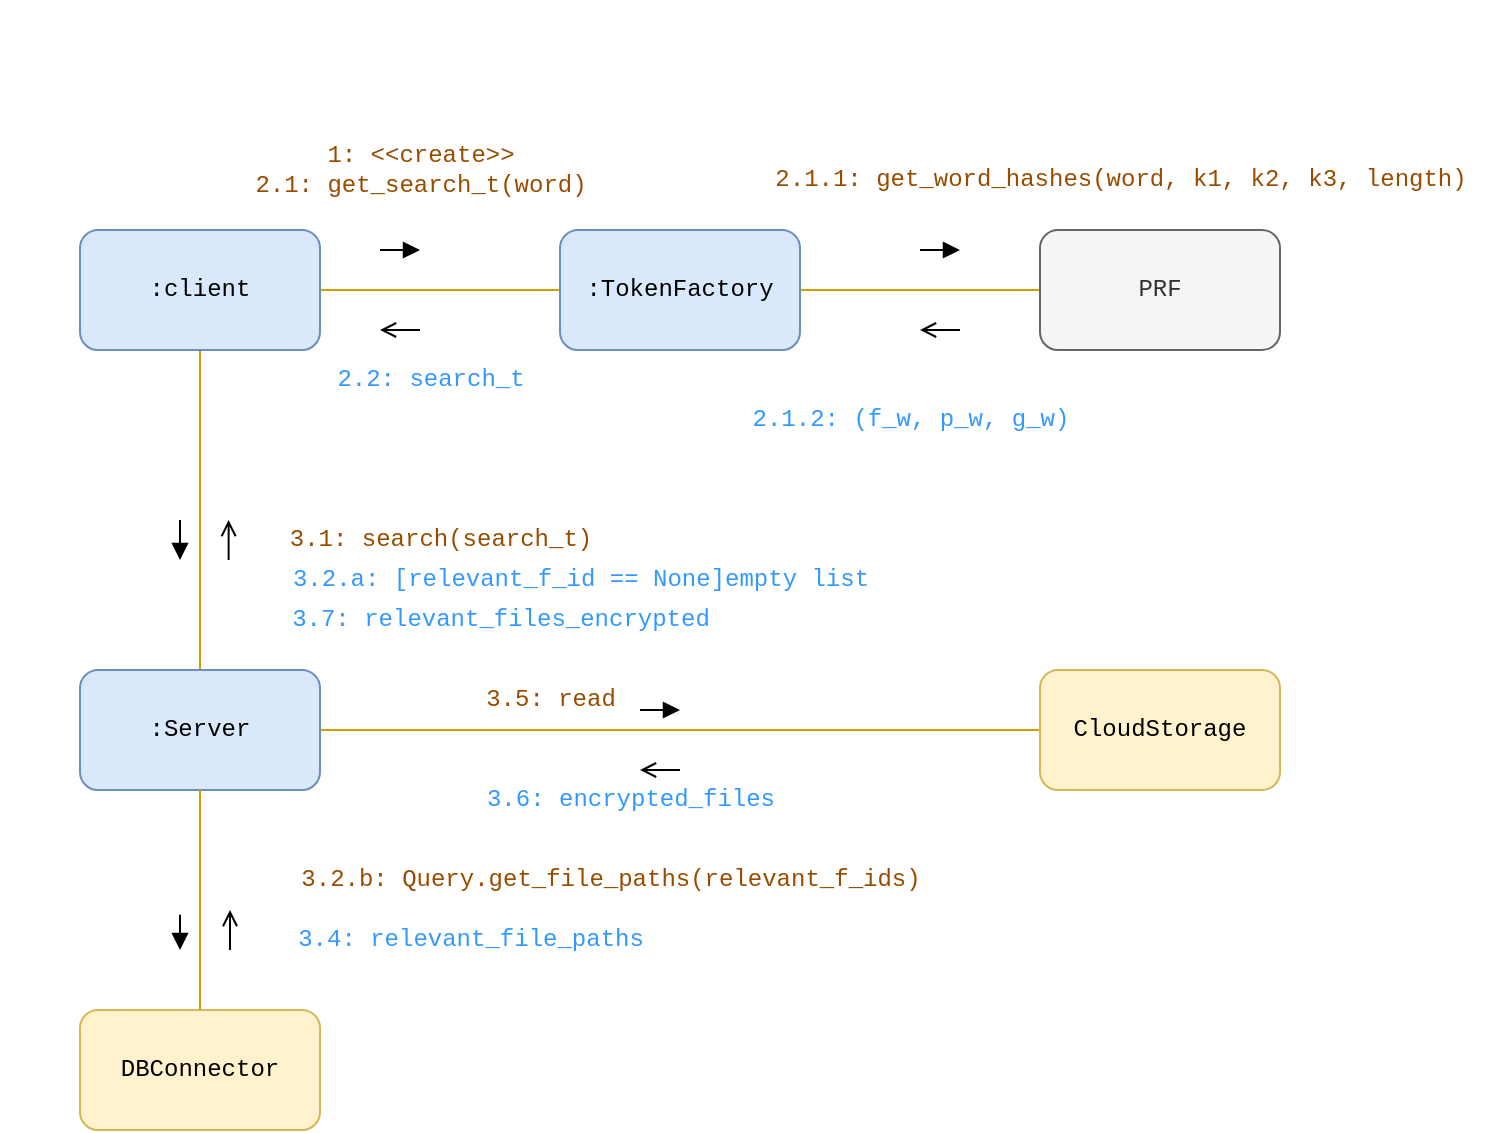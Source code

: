 <mxfile version="21.6.2" type="github" pages="4">
  <diagram id="tqvPq4p63vuGxOKlU2gc" name="search-communication">
    <mxGraphModel dx="1372" dy="958" grid="1" gridSize="10" guides="1" tooltips="1" connect="1" arrows="1" fold="1" page="1" pageScale="1" pageWidth="1200" pageHeight="1600" math="0" shadow="0">
      <root>
        <mxCell id="0" />
        <mxCell id="1" parent="0" />
        <mxCell id="9" value="" style="edgeStyle=none;html=1;endArrow=none;endFill=0;fontFamily=Courier New;fillColor=#ffe6cc;strokeColor=#d79b00;" parent="1" source="7" target="8" edge="1">
          <mxGeometry relative="1" as="geometry" />
        </mxCell>
        <mxCell id="13" value="" style="edgeStyle=none;html=1;endArrow=none;endFill=0;fontFamily=Courier New;fillColor=#ffe6cc;strokeColor=#d79b00;" parent="1" source="7" target="12" edge="1">
          <mxGeometry relative="1" as="geometry" />
        </mxCell>
        <mxCell id="7" value=":client" style="rounded=1;whiteSpace=wrap;html=1;fontFamily=Courier New;fillColor=#dae8fc;strokeColor=#6c8ebf;" parent="1" vertex="1">
          <mxGeometry x="240" y="340" width="120" height="60" as="geometry" />
        </mxCell>
        <mxCell id="11" value="" style="edgeStyle=none;html=1;endArrow=none;endFill=0;exitX=1;exitY=0.5;exitDx=0;exitDy=0;fontFamily=Courier New;fillColor=#ffe6cc;strokeColor=#d79b00;" parent="1" source="8" target="10" edge="1">
          <mxGeometry relative="1" as="geometry">
            <mxPoint x="640.0" y="370" as="sourcePoint" />
          </mxGeometry>
        </mxCell>
        <mxCell id="8" value=":TokenFactory" style="whiteSpace=wrap;html=1;rounded=1;fontFamily=Courier New;fillColor=#dae8fc;strokeColor=#6c8ebf;" parent="1" vertex="1">
          <mxGeometry x="480" y="340" width="120" height="60" as="geometry" />
        </mxCell>
        <mxCell id="10" value="PRF" style="whiteSpace=wrap;html=1;rounded=1;fontFamily=Courier New;fillColor=#f5f5f5;strokeColor=#666666;fontColor=#333333;" parent="1" vertex="1">
          <mxGeometry x="720" y="340" width="120" height="60" as="geometry" />
        </mxCell>
        <mxCell id="mNhKC0RYP6zVimNO45jH-27" style="edgeStyle=orthogonalEdgeStyle;rounded=0;orthogonalLoop=1;jettySize=auto;html=1;exitX=1;exitY=0.5;exitDx=0;exitDy=0;entryX=0;entryY=0.5;entryDx=0;entryDy=0;strokeColor=#D79B00;endArrow=none;endFill=0;" edge="1" parent="1" source="12" target="mNhKC0RYP6zVimNO45jH-26">
          <mxGeometry relative="1" as="geometry" />
        </mxCell>
        <mxCell id="12" value=":Server" style="whiteSpace=wrap;html=1;rounded=1;fontFamily=Courier New;fillColor=#dae8fc;strokeColor=#6c8ebf;" parent="1" vertex="1">
          <mxGeometry x="240" y="560" width="120" height="60" as="geometry" />
        </mxCell>
        <mxCell id="14" value="&lt;font color=&quot;#994c00&quot;&gt;1: &amp;lt;&amp;lt;create&amp;gt;&amp;gt;&lt;br&gt;2.1: get_search_t(word)&lt;/font&gt;" style="text;html=1;align=center;verticalAlign=middle;resizable=0;points=[];autosize=1;strokeColor=none;fillColor=none;fontFamily=Courier New;" parent="1" vertex="1">
          <mxGeometry x="315" y="290" width="190" height="40" as="geometry" />
        </mxCell>
        <mxCell id="16" value="" style="html=1;verticalAlign=bottom;labelBackgroundColor=none;endArrow=block;endFill=1;fontFamily=Courier New;fillColor=#ffe6cc;strokeColor=#000000;" parent="1" edge="1">
          <mxGeometry width="160" relative="1" as="geometry">
            <mxPoint x="390" y="350" as="sourcePoint" />
            <mxPoint x="410" y="350" as="targetPoint" />
          </mxGeometry>
        </mxCell>
        <mxCell id="17" value="" style="html=1;verticalAlign=bottom;labelBackgroundColor=none;endArrow=open;endFill=0;fontFamily=Courier New;fillColor=#ffe6cc;strokeColor=#000000;" parent="1" edge="1">
          <mxGeometry width="160" relative="1" as="geometry">
            <mxPoint x="314.31" y="505" as="sourcePoint" />
            <mxPoint x="314.31" y="485" as="targetPoint" />
            <Array as="points">
              <mxPoint x="314.31" y="505" />
            </Array>
          </mxGeometry>
        </mxCell>
        <mxCell id="18" value="" style="html=1;verticalAlign=bottom;labelBackgroundColor=none;endArrow=block;endFill=1;fontFamily=Courier New;fillColor=#ffe6cc;strokeColor=#000000;" parent="1" edge="1">
          <mxGeometry width="160" relative="1" as="geometry">
            <mxPoint x="660" y="350" as="sourcePoint" />
            <mxPoint x="680" y="350" as="targetPoint" />
            <Array as="points">
              <mxPoint x="670" y="350" />
            </Array>
          </mxGeometry>
        </mxCell>
        <mxCell id="19" value="" style="html=1;verticalAlign=bottom;labelBackgroundColor=none;endArrow=open;endFill=0;fontFamily=Courier New;fillColor=#ffe6cc;strokeColor=#000000;" parent="1" edge="1">
          <mxGeometry width="160" relative="1" as="geometry">
            <mxPoint x="680" y="390" as="sourcePoint" />
            <mxPoint x="660" y="390" as="targetPoint" />
          </mxGeometry>
        </mxCell>
        <mxCell id="20" value="&lt;font color=&quot;#994c00&quot;&gt;2.1.1: get_word_hashes(word, k1, k2, k3, length)&lt;/font&gt;" style="text;html=1;align=center;verticalAlign=middle;resizable=0;points=[];autosize=1;strokeColor=none;fillColor=none;fontFamily=Courier New;" parent="1" vertex="1">
          <mxGeometry x="575" y="300" width="370" height="30" as="geometry" />
        </mxCell>
        <mxCell id="21" value="&lt;font color=&quot;#3399ff&quot;&gt;2.1.2: (f_w, p_w, g_w)&lt;/font&gt;" style="text;html=1;align=center;verticalAlign=middle;resizable=0;points=[];autosize=1;strokeColor=none;fillColor=none;fontFamily=Courier New;" parent="1" vertex="1">
          <mxGeometry x="565" y="420" width="180" height="30" as="geometry" />
        </mxCell>
        <mxCell id="22" value="&lt;font color=&quot;#3399ff&quot;&gt;2.2: search_t&lt;/font&gt;" style="text;html=1;align=center;verticalAlign=middle;resizable=0;points=[];autosize=1;strokeColor=none;fillColor=none;fontFamily=Courier New;" parent="1" vertex="1">
          <mxGeometry x="355" y="400" width="120" height="30" as="geometry" />
        </mxCell>
        <mxCell id="23" value="" style="html=1;verticalAlign=bottom;labelBackgroundColor=none;endArrow=block;endFill=1;fontFamily=Courier New;fillColor=#ffe6cc;strokeColor=#000000;" parent="1" edge="1">
          <mxGeometry width="160" relative="1" as="geometry">
            <mxPoint x="290" y="485" as="sourcePoint" />
            <mxPoint x="290" y="505" as="targetPoint" />
            <Array as="points">
              <mxPoint x="290" y="495" />
            </Array>
          </mxGeometry>
        </mxCell>
        <mxCell id="24" value="&lt;font color=&quot;#3399ff&quot;&gt;3.7: relevant_files_encrypted&lt;/font&gt;" style="text;html=1;align=center;verticalAlign=middle;resizable=0;points=[];autosize=1;strokeColor=none;fillColor=none;fontFamily=Courier New;" parent="1" vertex="1">
          <mxGeometry x="335" y="520" width="230" height="30" as="geometry" />
        </mxCell>
        <mxCell id="25" value="" style="html=1;verticalAlign=bottom;labelBackgroundColor=none;endArrow=open;endFill=0;fontFamily=Courier New;fillColor=#ffe6cc;strokeColor=#000000;" parent="1" edge="1">
          <mxGeometry width="160" relative="1" as="geometry">
            <mxPoint x="410" y="390" as="sourcePoint" />
            <mxPoint x="390" y="390" as="targetPoint" />
          </mxGeometry>
        </mxCell>
        <mxCell id="26" value="&lt;font color=&quot;#994c00&quot;&gt;3.1: search(search_t)&lt;/font&gt;" style="text;html=1;align=center;verticalAlign=middle;resizable=0;points=[];autosize=1;strokeColor=none;fillColor=none;fontFamily=Courier New;" parent="1" vertex="1">
          <mxGeometry x="335" y="480" width="170" height="30" as="geometry" />
        </mxCell>
        <mxCell id="QxUQstTYRe5UTUqo6TQx-28" value="&lt;span style=&quot;color: rgba(0, 0, 0, 0); font-family: monospace; font-size: 0px; text-align: start;&quot;&gt;%3CmxGraphModel%3E%3Croot%3E%3CmxCell%20id%3D%220%22%2F%3E%3CmxCell%20id%3D%221%22%20parent%3D%220%22%2F%3E%3CmxCell%20id%3D%222%22%20value%3D%22%26lt%3Bfont%20color%3D%26quot%3B%23994c00%26quot%3B%26gt%3B1%3A%20%26amp%3Blt%3B%26amp%3Blt%3Bcreate%26amp%3Bgt%3B%26amp%3Bgt%3B%26lt%3Bbr%26gt%3B2%3A%20get_search_t(word)%26lt%3B%2Ffont%26gt%3B%22%20style%3D%22text%3Bhtml%3D1%3Balign%3Dcenter%3BverticalAlign%3Dmiddle%3Bresizable%3D0%3Bpoints%3D%5B%5D%3Bautosize%3D1%3BstrokeColor%3Dnone%3BfillColor%3Dnone%3BfontFamily%3DCourier%20New%3B%22%20vertex%3D%221%22%20parent%3D%221%22%3E%3CmxGeometry%20x%3D%22325%22%20y%3D%22290%22%20width%3D%22170%22%20height%3D%2240%22%20as%3D%22geometry%22%2F%3E%3C%2FmxCell%3E%3C%2Froot%3E%3C%2FmxGraphModel%3E&lt;/span&gt;" style="text;html=1;align=center;verticalAlign=middle;resizable=0;points=[];autosize=1;strokeColor=none;fillColor=none;" parent="1" vertex="1">
          <mxGeometry x="200" y="225" width="20" height="30" as="geometry" />
        </mxCell>
        <mxCell id="uVOGIo4eJZ9dAdOLjjk2-26" value="" style="edgeStyle=none;html=1;endArrow=none;endFill=0;fillColor=#ffe6cc;strokeColor=#D79B00;exitX=0.5;exitY=1;exitDx=0;exitDy=0;" parent="1" source="12" target="uVOGIo4eJZ9dAdOLjjk2-27" edge="1">
          <mxGeometry relative="1" as="geometry">
            <mxPoint x="170" y="420" as="sourcePoint" />
          </mxGeometry>
        </mxCell>
        <mxCell id="uVOGIo4eJZ9dAdOLjjk2-27" value="DBConnector" style="whiteSpace=wrap;html=1;fontFamily=Courier New;fillColor=#fff2cc;strokeColor=#d6b656;rounded=1;" parent="1" vertex="1">
          <mxGeometry x="240" y="730" width="120" height="60" as="geometry" />
        </mxCell>
        <mxCell id="uVOGIo4eJZ9dAdOLjjk2-29" value="&lt;font color=&quot;#994c00&quot;&gt;3.2.b: Query.get_file_paths(relevant_f_ids)&lt;/font&gt;" style="text;html=1;align=center;verticalAlign=middle;resizable=0;points=[];autosize=1;strokeColor=none;fillColor=none;fontFamily=Courier New;" parent="1" vertex="1">
          <mxGeometry x="340" y="650" width="330" height="30" as="geometry" />
        </mxCell>
        <mxCell id="uVOGIo4eJZ9dAdOLjjk2-30" value="" style="html=1;verticalAlign=bottom;labelBackgroundColor=none;endArrow=block;endFill=1;fontFamily=Courier New;fillColor=#ffe6cc;strokeColor=#000000;" parent="1" edge="1">
          <mxGeometry width="160" relative="1" as="geometry">
            <mxPoint x="290" y="690" as="sourcePoint" />
            <mxPoint x="290" y="700" as="targetPoint" />
            <Array as="points">
              <mxPoint x="290" y="680" />
            </Array>
          </mxGeometry>
        </mxCell>
        <mxCell id="uVOGIo4eJZ9dAdOLjjk2-31" value="" style="html=1;verticalAlign=bottom;labelBackgroundColor=none;endArrow=open;endFill=0;fontFamily=Courier New;fillColor=#ffe6cc;strokeColor=#000000;" parent="1" edge="1">
          <mxGeometry width="160" relative="1" as="geometry">
            <mxPoint x="315.0" y="700" as="sourcePoint" />
            <mxPoint x="315.0" y="680" as="targetPoint" />
            <Array as="points">
              <mxPoint x="315" y="700" />
            </Array>
          </mxGeometry>
        </mxCell>
        <mxCell id="uVOGIo4eJZ9dAdOLjjk2-32" value="&lt;font color=&quot;#3399ff&quot;&gt;3.4:&amp;nbsp;relevant_file_paths&lt;/font&gt;" style="text;html=1;align=center;verticalAlign=middle;resizable=0;points=[];autosize=1;strokeColor=none;fillColor=none;fontFamily=Courier New;" parent="1" vertex="1">
          <mxGeometry x="335" y="680" width="200" height="30" as="geometry" />
        </mxCell>
        <mxCell id="mNhKC0RYP6zVimNO45jH-26" value="CloudStorage" style="whiteSpace=wrap;html=1;fontFamily=Courier New;fillColor=#fff2cc;strokeColor=#d6b656;rounded=1;" vertex="1" parent="1">
          <mxGeometry x="720" y="560" width="120" height="60" as="geometry" />
        </mxCell>
        <mxCell id="mNhKC0RYP6zVimNO45jH-30" value="" style="html=1;verticalAlign=bottom;labelBackgroundColor=none;endArrow=block;endFill=1;fontFamily=Courier New;fillColor=#ffe6cc;strokeColor=#000000;" edge="1" parent="1">
          <mxGeometry width="160" relative="1" as="geometry">
            <mxPoint x="520" y="580" as="sourcePoint" />
            <mxPoint x="540" y="580" as="targetPoint" />
            <Array as="points">
              <mxPoint x="520" y="580" />
            </Array>
          </mxGeometry>
        </mxCell>
        <mxCell id="mNhKC0RYP6zVimNO45jH-31" value="" style="html=1;verticalAlign=bottom;labelBackgroundColor=none;endArrow=open;endFill=0;fontFamily=Courier New;fillColor=#ffe6cc;strokeColor=#000000;" edge="1" parent="1">
          <mxGeometry width="160" relative="1" as="geometry">
            <mxPoint x="540" y="610" as="sourcePoint" />
            <mxPoint x="520" y="610" as="targetPoint" />
            <Array as="points">
              <mxPoint x="540" y="610" />
            </Array>
          </mxGeometry>
        </mxCell>
        <mxCell id="mNhKC0RYP6zVimNO45jH-32" value="&lt;font color=&quot;#994c00&quot;&gt;3.5: read&lt;/font&gt;" style="text;html=1;align=center;verticalAlign=middle;resizable=0;points=[];autosize=1;strokeColor=none;fillColor=none;fontFamily=Courier New;" vertex="1" parent="1">
          <mxGeometry x="430" y="560" width="90" height="30" as="geometry" />
        </mxCell>
        <mxCell id="mNhKC0RYP6zVimNO45jH-33" value="&lt;font color=&quot;#3399ff&quot;&gt;3.6: encrypted_files&lt;/font&gt;" style="text;html=1;align=center;verticalAlign=middle;resizable=0;points=[];autosize=1;strokeColor=none;fillColor=none;fontFamily=Courier New;" vertex="1" parent="1">
          <mxGeometry x="430" y="610" width="170" height="30" as="geometry" />
        </mxCell>
        <mxCell id="mNhKC0RYP6zVimNO45jH-34" value="&lt;font color=&quot;#3399ff&quot;&gt;3.2.a: [relevant_f_id == None]empty list&lt;/font&gt;" style="text;html=1;align=center;verticalAlign=middle;resizable=0;points=[];autosize=1;strokeColor=none;fillColor=none;fontFamily=Courier New;" vertex="1" parent="1">
          <mxGeometry x="335" y="500" width="310" height="30" as="geometry" />
        </mxCell>
      </root>
    </mxGraphModel>
  </diagram>
  <diagram name="add-communication" id="-PIAMeH4I1Lmi4nxPiK4">
    <mxGraphModel dx="2366" dy="814" grid="1" gridSize="10" guides="1" tooltips="1" connect="1" arrows="1" fold="1" page="1" pageScale="1" pageWidth="1200" pageHeight="1600" math="0" shadow="0">
      <root>
        <mxCell id="H9XcF851H1F8ugphZj2k-0" />
        <mxCell id="H9XcF851H1F8ugphZj2k-1" parent="H9XcF851H1F8ugphZj2k-0" />
        <mxCell id="H9XcF851H1F8ugphZj2k-2" value="" style="edgeStyle=none;html=1;endArrow=none;endFill=0;fontFamily=Courier New;fillColor=#ffe6cc;strokeColor=#d79b00;" parent="H9XcF851H1F8ugphZj2k-1" source="H9XcF851H1F8ugphZj2k-4" target="H9XcF851H1F8ugphZj2k-6" edge="1">
          <mxGeometry relative="1" as="geometry" />
        </mxCell>
        <mxCell id="H9XcF851H1F8ugphZj2k-3" value="" style="edgeStyle=none;html=1;endArrow=none;endFill=0;fontFamily=Courier New;fillColor=#ffe6cc;strokeColor=#d79b00;" parent="H9XcF851H1F8ugphZj2k-1" source="H9XcF851H1F8ugphZj2k-4" target="H9XcF851H1F8ugphZj2k-8" edge="1">
          <mxGeometry relative="1" as="geometry" />
        </mxCell>
        <mxCell id="H9XcF851H1F8ugphZj2k-4" value=":client" style="rounded=1;whiteSpace=wrap;html=1;fontFamily=Courier New;fillColor=#b1ddf0;strokeColor=#10739e;" parent="H9XcF851H1F8ugphZj2k-1" vertex="1">
          <mxGeometry x="110" y="170" width="120" height="60" as="geometry" />
        </mxCell>
        <mxCell id="H9XcF851H1F8ugphZj2k-5" value="" style="edgeStyle=none;html=1;endArrow=none;endFill=0;exitX=1;exitY=0.5;exitDx=0;exitDy=0;fontFamily=Courier New;fillColor=#ffe6cc;strokeColor=#d79b00;" parent="H9XcF851H1F8ugphZj2k-1" source="H9XcF851H1F8ugphZj2k-6" target="H9XcF851H1F8ugphZj2k-7" edge="1">
          <mxGeometry relative="1" as="geometry">
            <mxPoint x="570.0" y="200" as="sourcePoint" />
          </mxGeometry>
        </mxCell>
        <mxCell id="pCRK-X4zAm-0DpOItlWn-0" value="" style="edgeStyle=none;html=1;endArrow=none;endFill=0;fillColor=#ffe6cc;strokeColor=#d79b00;entryX=0.578;entryY=0.006;entryDx=0;entryDy=0;entryPerimeter=0;exitX=0.659;exitY=1.048;exitDx=0;exitDy=0;exitPerimeter=0;" parent="H9XcF851H1F8ugphZj2k-1" source="H9XcF851H1F8ugphZj2k-6" target="pCRK-X4zAm-0DpOItlWn-1" edge="1">
          <mxGeometry relative="1" as="geometry">
            <mxPoint x="470" y="470" as="targetPoint" />
            <mxPoint x="479" y="240" as="sourcePoint" />
          </mxGeometry>
        </mxCell>
        <mxCell id="H9XcF851H1F8ugphZj2k-6" value=":TokenFactory" style="whiteSpace=wrap;html=1;rounded=1;fontFamily=Courier New;fillColor=#b1ddf0;strokeColor=#10739e;" parent="H9XcF851H1F8ugphZj2k-1" vertex="1">
          <mxGeometry x="400" y="170" width="120" height="60" as="geometry" />
        </mxCell>
        <mxCell id="H9XcF851H1F8ugphZj2k-7" value="PRF" style="whiteSpace=wrap;html=1;rounded=1;fontFamily=Courier New;fillColor=#f5f5f5;strokeColor=#666666;fontColor=#333333;" parent="H9XcF851H1F8ugphZj2k-1" vertex="1">
          <mxGeometry x="760" y="170" width="120" height="60" as="geometry" />
        </mxCell>
        <mxCell id="dQSLY3ApJIn-qsNluF-r-29" value="" style="edgeStyle=none;html=1;endArrow=none;endFill=0;fillColor=#ffe6cc;strokeColor=#d79b00;" parent="H9XcF851H1F8ugphZj2k-1" source="H9XcF851H1F8ugphZj2k-8" target="dQSLY3ApJIn-qsNluF-r-28" edge="1">
          <mxGeometry relative="1" as="geometry" />
        </mxCell>
        <mxCell id="hJ41-RpS-WTXEpGAyWOh-1" style="edgeStyle=orthogonalEdgeStyle;rounded=0;orthogonalLoop=1;jettySize=auto;html=1;exitX=0;exitY=0.5;exitDx=0;exitDy=0;entryX=1;entryY=0.5;entryDx=0;entryDy=0;strokeColor=#D79B00;endArrow=none;endFill=0;" edge="1" parent="H9XcF851H1F8ugphZj2k-1" source="H9XcF851H1F8ugphZj2k-8" target="hJ41-RpS-WTXEpGAyWOh-0">
          <mxGeometry relative="1" as="geometry" />
        </mxCell>
        <mxCell id="H9XcF851H1F8ugphZj2k-8" value=":Server" style="whiteSpace=wrap;html=1;rounded=1;fontFamily=Courier New;fillColor=#b1ddf0;strokeColor=#10739e;" parent="H9XcF851H1F8ugphZj2k-1" vertex="1">
          <mxGeometry x="110" y="470" width="120" height="60" as="geometry" />
        </mxCell>
        <mxCell id="H9XcF851H1F8ugphZj2k-9" value="&lt;font color=&quot;#994c00&quot;&gt;1: &amp;lt;&amp;lt;create&amp;gt;&amp;gt;&lt;br&gt;2: get_add_t(f_id, file_path, encoded_path)&lt;/font&gt;" style="text;html=1;align=center;verticalAlign=middle;resizable=0;points=[];autosize=1;strokeColor=none;fillColor=none;fontFamily=Courier New;" parent="H9XcF851H1F8ugphZj2k-1" vertex="1">
          <mxGeometry x="150" y="100" width="330" height="40" as="geometry" />
        </mxCell>
        <mxCell id="H9XcF851H1F8ugphZj2k-10" value="" style="html=1;verticalAlign=bottom;labelBackgroundColor=none;endArrow=block;endFill=1;fontFamily=Courier New;fillColor=#ffe6cc;strokeColor=#000000;" parent="H9XcF851H1F8ugphZj2k-1" edge="1">
          <mxGeometry width="160" relative="1" as="geometry">
            <mxPoint x="320" y="190" as="sourcePoint" />
            <mxPoint x="340" y="190" as="targetPoint" />
          </mxGeometry>
        </mxCell>
        <mxCell id="H9XcF851H1F8ugphZj2k-12" value="" style="html=1;verticalAlign=bottom;labelBackgroundColor=none;endArrow=block;endFill=1;fontFamily=Courier New;fillColor=#ffe6cc;strokeColor=#000000;" parent="H9XcF851H1F8ugphZj2k-1" edge="1">
          <mxGeometry width="160" relative="1" as="geometry">
            <mxPoint x="590" y="190" as="sourcePoint" />
            <mxPoint x="610" y="190" as="targetPoint" />
            <Array as="points">
              <mxPoint x="600" y="190" />
            </Array>
          </mxGeometry>
        </mxCell>
        <mxCell id="H9XcF851H1F8ugphZj2k-13" value="" style="html=1;verticalAlign=bottom;labelBackgroundColor=none;endArrow=open;endFill=0;fontFamily=Courier New;fillColor=#ffe6cc;strokeColor=#000000;" parent="H9XcF851H1F8ugphZj2k-1" edge="1">
          <mxGeometry width="160" relative="1" as="geometry">
            <mxPoint x="610" y="210" as="sourcePoint" />
            <mxPoint x="590" y="210" as="targetPoint" />
          </mxGeometry>
        </mxCell>
        <mxCell id="H9XcF851H1F8ugphZj2k-14" value="&lt;font color=&quot;#994c00&quot;&gt;2.3.1: *[i : 1...f&lt;span style=&quot;font-size: 10px;&quot;&gt;&lt;sup&gt;_&lt;/sup&gt;&lt;/span&gt;] get_w_hashes(t&lt;sub&gt;i&lt;/sub&gt;, k1, k2, k3, length)&lt;/font&gt;" style="text;html=1;align=center;verticalAlign=middle;resizable=0;points=[];autosize=1;strokeColor=none;fillColor=none;fontFamily=Courier New;" parent="H9XcF851H1F8ugphZj2k-1" vertex="1">
          <mxGeometry x="575" y="120" width="430" height="30" as="geometry" />
        </mxCell>
        <mxCell id="H9XcF851H1F8ugphZj2k-15" value="&lt;font color=&quot;#3399ff&quot;&gt;2.3.2: (f_t, p_t, g_t)&lt;/font&gt;" style="text;html=1;align=center;verticalAlign=middle;resizable=0;points=[];autosize=1;strokeColor=none;fillColor=none;fontFamily=Courier New;" parent="H9XcF851H1F8ugphZj2k-1" vertex="1">
          <mxGeometry x="565" y="240" width="180" height="30" as="geometry" />
        </mxCell>
        <mxCell id="H9XcF851H1F8ugphZj2k-16" value="&lt;font color=&quot;#3399ff&quot;&gt;3: add_t&lt;/font&gt;" style="text;html=1;align=center;verticalAlign=middle;resizable=0;points=[];autosize=1;strokeColor=none;fillColor=none;fontFamily=Courier New;" parent="H9XcF851H1F8ugphZj2k-1" vertex="1">
          <mxGeometry x="245" y="230" width="80" height="30" as="geometry" />
        </mxCell>
        <mxCell id="H9XcF851H1F8ugphZj2k-17" value="" style="html=1;verticalAlign=bottom;labelBackgroundColor=none;endArrow=block;endFill=1;fontFamily=Courier New;fillColor=#ffe6cc;strokeColor=#000000;" parent="H9XcF851H1F8ugphZj2k-1" edge="1">
          <mxGeometry width="160" relative="1" as="geometry">
            <mxPoint x="160" y="310" as="sourcePoint" />
            <mxPoint x="160" y="330" as="targetPoint" />
            <Array as="points">
              <mxPoint x="160" y="320" />
            </Array>
          </mxGeometry>
        </mxCell>
        <mxCell id="H9XcF851H1F8ugphZj2k-19" value="" style="html=1;verticalAlign=bottom;labelBackgroundColor=none;endArrow=open;endFill=0;fontFamily=Courier New;fillColor=#ffe6cc;strokeColor=#000000;" parent="H9XcF851H1F8ugphZj2k-1" edge="1">
          <mxGeometry width="160" relative="1" as="geometry">
            <mxPoint x="340" y="210" as="sourcePoint" />
            <mxPoint x="320" y="210" as="targetPoint" />
          </mxGeometry>
        </mxCell>
        <mxCell id="H9XcF851H1F8ugphZj2k-20" value="&lt;font color=&quot;#994c00&quot;&gt;4: add(add_t)&lt;/font&gt;" style="text;html=1;align=center;verticalAlign=middle;resizable=0;points=[];autosize=1;strokeColor=none;fillColor=none;fontFamily=Courier New;" parent="H9XcF851H1F8ugphZj2k-1" vertex="1">
          <mxGeometry x="205" y="310" width="120" height="30" as="geometry" />
        </mxCell>
        <mxCell id="MN7aMNWnC-OGgZBPJ9DJ-1" value="" style="edgeStyle=none;html=1;endArrow=none;endFill=0;fillColor=#ffe6cc;strokeColor=#d79b00;exitX=0.403;exitY=1.035;exitDx=0;exitDy=0;exitPerimeter=0;" parent="H9XcF851H1F8ugphZj2k-1" source="pCRK-X4zAm-0DpOItlWn-1" target="MN7aMNWnC-OGgZBPJ9DJ-0" edge="1">
          <mxGeometry relative="1" as="geometry">
            <mxPoint x="460" y="690" as="sourcePoint" />
          </mxGeometry>
        </mxCell>
        <mxCell id="dQSLY3ApJIn-qsNluF-r-10" value="" style="edgeStyle=none;html=1;endArrow=none;endFill=0;fillColor=#ffe6cc;strokeColor=#d79b00;" parent="H9XcF851H1F8ugphZj2k-1" source="pCRK-X4zAm-0DpOItlWn-1" target="dQSLY3ApJIn-qsNluF-r-9" edge="1">
          <mxGeometry relative="1" as="geometry" />
        </mxCell>
        <mxCell id="pCRK-X4zAm-0DpOItlWn-1" value=":SKE" style="rounded=1;whiteSpace=wrap;html=1;fillColor=#b1ddf0;strokeColor=#10739e;" parent="H9XcF851H1F8ugphZj2k-1" vertex="1">
          <mxGeometry x="410" y="620" width="120" height="60" as="geometry" />
        </mxCell>
        <mxCell id="kB-5a1hZnnBbwYF6Fy_T-0" value="&lt;font color=&quot;#994c00&quot;&gt;2.2.1: get_file_hashes(file, k1, k2, k3, length)&lt;/font&gt;" style="text;html=1;align=center;verticalAlign=middle;resizable=0;points=[];autosize=1;strokeColor=none;fillColor=none;fontFamily=Courier New;" parent="H9XcF851H1F8ugphZj2k-1" vertex="1">
          <mxGeometry x="560" y="100" width="370" height="30" as="geometry" />
        </mxCell>
        <mxCell id="kB-5a1hZnnBbwYF6Fy_T-1" value="&lt;font color=&quot;#3399ff&quot;&gt;2.2.6: (f_f, p_f, g_f)&lt;/font&gt;" style="text;html=1;align=center;verticalAlign=middle;resizable=0;points=[];autosize=1;strokeColor=none;fillColor=none;fontFamily=Courier New;" parent="H9XcF851H1F8ugphZj2k-1" vertex="1">
          <mxGeometry x="565" y="220" width="180" height="30" as="geometry" />
        </mxCell>
        <mxCell id="kB-5a1hZnnBbwYF6Fy_T-3" value="RandOracles" style="whiteSpace=wrap;html=1;fontFamily=Courier New;fillColor=#f5f5f5;strokeColor=#666666;rounded=1;fontColor=#333333;" parent="H9XcF851H1F8ugphZj2k-1" vertex="1">
          <mxGeometry x="755" y="410" width="120" height="60" as="geometry" />
        </mxCell>
        <mxCell id="kB-5a1hZnnBbwYF6Fy_T-4" value="" style="edgeStyle=none;html=1;endArrow=none;endFill=0;fillColor=#ffe6cc;strokeColor=#d79b00;" parent="H9XcF851H1F8ugphZj2k-1" edge="1">
          <mxGeometry relative="1" as="geometry">
            <mxPoint x="510" y="230" as="sourcePoint" />
            <mxPoint x="740" y="440" as="targetPoint" />
            <Array as="points">
              <mxPoint x="510" y="320" />
              <mxPoint x="510" y="420" />
              <mxPoint x="530" y="440" />
              <mxPoint x="570" y="440" />
              <mxPoint x="760" y="440" />
            </Array>
          </mxGeometry>
        </mxCell>
        <mxCell id="kB-5a1hZnnBbwYF6Fy_T-5" value="" style="html=1;verticalAlign=bottom;labelBackgroundColor=none;endArrow=block;endFill=1;fontFamily=Courier New;fillColor=#ffe6cc;strokeColor=#000000;" parent="H9XcF851H1F8ugphZj2k-1" edge="1">
          <mxGeometry width="160" relative="1" as="geometry">
            <mxPoint x="470" y="450" as="sourcePoint" />
            <mxPoint x="469.66" y="470" as="targetPoint" />
            <Array as="points">
              <mxPoint x="469.66" y="460" />
            </Array>
          </mxGeometry>
        </mxCell>
        <mxCell id="kB-5a1hZnnBbwYF6Fy_T-6" value="" style="html=1;verticalAlign=bottom;labelBackgroundColor=none;endArrow=open;endFill=0;fontFamily=Courier New;fillColor=#ffe6cc;strokeColor=#000000;" parent="H9XcF851H1F8ugphZj2k-1" edge="1">
          <mxGeometry width="160" relative="1" as="geometry">
            <mxPoint x="630" y="450" as="sourcePoint" />
            <mxPoint x="610" y="450" as="targetPoint" />
          </mxGeometry>
        </mxCell>
        <mxCell id="kB-5a1hZnnBbwYF6Fy_T-8" value="&lt;font color=&quot;#994c00&quot;&gt;2.4.1: get_h1_val&lt;/font&gt;" style="text;html=1;align=center;verticalAlign=middle;resizable=0;points=[];autosize=1;strokeColor=none;fillColor=none;fontFamily=Courier New;" parent="H9XcF851H1F8ugphZj2k-1" vertex="1">
          <mxGeometry x="610" y="360" width="150" height="30" as="geometry" />
        </mxCell>
        <mxCell id="kB-5a1hZnnBbwYF6Fy_T-9" value="&lt;font color=&quot;#3399ff&quot;&gt;2.4.2: h1_val&lt;/font&gt;" style="text;html=1;align=center;verticalAlign=middle;resizable=0;points=[];autosize=1;strokeColor=none;fillColor=none;fontFamily=Courier New;" parent="H9XcF851H1F8ugphZj2k-1" vertex="1">
          <mxGeometry x="610" y="460" width="120" height="30" as="geometry" />
        </mxCell>
        <mxCell id="kB-5a1hZnnBbwYF6Fy_T-10" value="&lt;font color=&quot;#994c00&quot;&gt;2.5.1: get_h2_val&lt;/font&gt;" style="text;html=1;align=center;verticalAlign=middle;resizable=0;points=[];autosize=1;strokeColor=none;fillColor=none;fontFamily=Courier New;" parent="H9XcF851H1F8ugphZj2k-1" vertex="1">
          <mxGeometry x="610" y="380" width="150" height="30" as="geometry" />
        </mxCell>
        <mxCell id="kB-5a1hZnnBbwYF6Fy_T-11" value="&lt;font color=&quot;#3399ff&quot;&gt;2.5.2: h2_val&lt;/font&gt;" style="text;html=1;align=center;verticalAlign=middle;resizable=0;points=[];autosize=1;strokeColor=none;fillColor=none;fontFamily=Courier New;" parent="H9XcF851H1F8ugphZj2k-1" vertex="1">
          <mxGeometry x="610" y="480" width="120" height="30" as="geometry" />
        </mxCell>
        <mxCell id="kB-5a1hZnnBbwYF6Fy_T-13" value="&lt;font color=&quot;#994c00&quot;&gt;2.6: &amp;lt;&amp;lt;create&amp;gt;&amp;gt;&lt;br&gt;2.7.1: enc_file(in_file, out_file)&lt;br&gt;&lt;/font&gt;" style="text;html=1;align=center;verticalAlign=middle;resizable=0;points=[];autosize=1;strokeColor=none;fillColor=none;fontFamily=Courier New;" parent="H9XcF851H1F8ugphZj2k-1" vertex="1">
          <mxGeometry x="220" y="420" width="270" height="40" as="geometry" />
        </mxCell>
        <mxCell id="kB-5a1hZnnBbwYF6Fy_T-14" value="" style="html=1;verticalAlign=bottom;labelBackgroundColor=none;endArrow=block;endFill=1;fontFamily=Courier New;fillColor=#ffe6cc;strokeColor=#000000;" parent="H9XcF851H1F8ugphZj2k-1" edge="1">
          <mxGeometry width="160" relative="1" as="geometry">
            <mxPoint x="610.0" y="430" as="sourcePoint" />
            <mxPoint x="630.0" y="430" as="targetPoint" />
            <Array as="points">
              <mxPoint x="620" y="430" />
            </Array>
          </mxGeometry>
        </mxCell>
        <mxCell id="MN7aMNWnC-OGgZBPJ9DJ-0" value="Local File System" style="whiteSpace=wrap;html=1;fillColor=#fff2cc;strokeColor=#d6b656;rounded=1;" parent="H9XcF851H1F8ugphZj2k-1" vertex="1">
          <mxGeometry x="400" y="830" width="120" height="60" as="geometry" />
        </mxCell>
        <mxCell id="MN7aMNWnC-OGgZBPJ9DJ-2" value="" style="html=1;verticalAlign=bottom;labelBackgroundColor=none;endArrow=block;endFill=1;fontFamily=Courier New;fillColor=#ffe6cc;strokeColor=#000000;" parent="H9XcF851H1F8ugphZj2k-1" edge="1">
          <mxGeometry width="160" relative="1" as="geometry">
            <mxPoint x="450" y="750" as="sourcePoint" />
            <mxPoint x="450" y="770" as="targetPoint" />
            <Array as="points">
              <mxPoint x="450" y="760" />
            </Array>
          </mxGeometry>
        </mxCell>
        <mxCell id="MN7aMNWnC-OGgZBPJ9DJ-3" value="" style="html=1;verticalAlign=bottom;labelBackgroundColor=none;endArrow=open;endFill=0;fontFamily=Courier New;fillColor=#ffe6cc;strokeColor=#000000;" parent="H9XcF851H1F8ugphZj2k-1" edge="1">
          <mxGeometry width="160" relative="1" as="geometry">
            <mxPoint x="510" y="770" as="sourcePoint" />
            <mxPoint x="510.0" y="750" as="targetPoint" />
            <Array as="points" />
          </mxGeometry>
        </mxCell>
        <mxCell id="MN7aMNWnC-OGgZBPJ9DJ-4" value="&lt;font color=&quot;#994c00&quot;&gt;2.7.9: write(enc_chunk)&lt;br&gt;&lt;/font&gt;" style="text;html=1;align=center;verticalAlign=middle;resizable=0;points=[];autosize=1;strokeColor=none;fillColor=none;fontFamily=Courier New;" parent="H9XcF851H1F8ugphZj2k-1" vertex="1">
          <mxGeometry x="260" y="750" width="190" height="30" as="geometry" />
        </mxCell>
        <mxCell id="MN7aMNWnC-OGgZBPJ9DJ-5" value="FileTools" style="whiteSpace=wrap;html=1;fillColor=#f5f5f5;strokeColor=#666666;rounded=1;fontColor=#333333;" parent="H9XcF851H1F8ugphZj2k-1" vertex="1">
          <mxGeometry x="760" y="830" width="120" height="60" as="geometry" />
        </mxCell>
        <mxCell id="MN7aMNWnC-OGgZBPJ9DJ-6" value="" style="edgeStyle=none;html=1;endArrow=none;endFill=0;fillColor=#ffe6cc;strokeColor=#d79b00;entryX=0.5;entryY=0;entryDx=0;entryDy=0;exitX=0.75;exitY=1;exitDx=0;exitDy=0;" parent="H9XcF851H1F8ugphZj2k-1" source="pCRK-X4zAm-0DpOItlWn-1" target="MN7aMNWnC-OGgZBPJ9DJ-5" edge="1">
          <mxGeometry relative="1" as="geometry">
            <mxPoint x="500" y="690" as="sourcePoint" />
            <mxPoint x="460" y="840" as="targetPoint" />
            <Array as="points">
              <mxPoint x="500" y="790" />
              <mxPoint x="790" y="790" />
              <mxPoint x="820" y="790" />
            </Array>
          </mxGeometry>
        </mxCell>
        <mxCell id="MN7aMNWnC-OGgZBPJ9DJ-8" value="" style="html=1;verticalAlign=bottom;labelBackgroundColor=none;endArrow=block;endFill=1;fontFamily=Courier New;fillColor=#ffe6cc;strokeColor=#000000;" parent="H9XcF851H1F8ugphZj2k-1" edge="1">
          <mxGeometry width="160" relative="1" as="geometry">
            <mxPoint x="490" y="750" as="sourcePoint" />
            <mxPoint x="490" y="770" as="targetPoint" />
            <Array as="points">
              <mxPoint x="490" y="760" />
            </Array>
          </mxGeometry>
        </mxCell>
        <mxCell id="dQSLY3ApJIn-qsNluF-r-0" value="&lt;font color=&quot;#994c00&quot;&gt;2.7.2: *[] chunk_reader()&lt;br&gt;&lt;/font&gt;" style="text;html=1;align=center;verticalAlign=middle;resizable=0;points=[];autosize=1;strokeColor=none;fillColor=none;fontFamily=Courier New;" parent="H9XcF851H1F8ugphZj2k-1" vertex="1">
          <mxGeometry x="565" y="760" width="200" height="30" as="geometry" />
        </mxCell>
        <mxCell id="dQSLY3ApJIn-qsNluF-r-1" value="&lt;font color=&quot;#3399ff&quot;&gt;2.7.5: plain_chunk&lt;/font&gt;" style="text;html=1;align=center;verticalAlign=middle;resizable=0;points=[];autosize=1;strokeColor=none;fillColor=none;fontFamily=Courier New;" parent="H9XcF851H1F8ugphZj2k-1" vertex="1">
          <mxGeometry x="575" y="790" width="150" height="30" as="geometry" />
        </mxCell>
        <mxCell id="dQSLY3ApJIn-qsNluF-r-3" value="" style="edgeStyle=none;orthogonalLoop=1;jettySize=auto;html=1;endArrow=none;endFill=0;exitX=1;exitY=0.5;exitDx=0;exitDy=0;fillColor=#ffe6cc;strokeColor=#d79b00;entryX=0;entryY=0.5;entryDx=0;entryDy=0;" parent="H9XcF851H1F8ugphZj2k-1" source="MN7aMNWnC-OGgZBPJ9DJ-0" target="MN7aMNWnC-OGgZBPJ9DJ-5" edge="1">
          <mxGeometry width="100" relative="1" as="geometry">
            <mxPoint x="530" y="859.58" as="sourcePoint" />
            <mxPoint x="800" y="860" as="targetPoint" />
            <Array as="points" />
          </mxGeometry>
        </mxCell>
        <mxCell id="dQSLY3ApJIn-qsNluF-r-4" value="" style="html=1;verticalAlign=bottom;labelBackgroundColor=none;endArrow=block;endFill=1;fontFamily=Courier New;fillColor=#ffe6cc;strokeColor=#000000;" parent="H9XcF851H1F8ugphZj2k-1" edge="1">
          <mxGeometry width="160" relative="1" as="geometry">
            <mxPoint x="650" y="849.17" as="sourcePoint" />
            <mxPoint x="630" y="849.17" as="targetPoint" />
            <Array as="points" />
          </mxGeometry>
        </mxCell>
        <mxCell id="dQSLY3ApJIn-qsNluF-r-5" value="" style="html=1;verticalAlign=bottom;labelBackgroundColor=none;endArrow=open;endFill=0;fontFamily=Courier New;fillColor=#ffe6cc;strokeColor=#000000;" parent="H9XcF851H1F8ugphZj2k-1" edge="1">
          <mxGeometry width="160" relative="1" as="geometry">
            <mxPoint x="630.0" y="870" as="sourcePoint" />
            <mxPoint x="650" y="870" as="targetPoint" />
            <Array as="points" />
          </mxGeometry>
        </mxCell>
        <mxCell id="dQSLY3ApJIn-qsNluF-r-6" value="&lt;font color=&quot;#994c00&quot;&gt;2.7.3: read()&lt;br&gt;&lt;/font&gt;" style="text;html=1;align=center;verticalAlign=middle;resizable=0;points=[];autosize=1;strokeColor=none;fillColor=none;fontFamily=Courier New;" parent="H9XcF851H1F8ugphZj2k-1" vertex="1">
          <mxGeometry x="645" y="830" width="120" height="30" as="geometry" />
        </mxCell>
        <mxCell id="dQSLY3ApJIn-qsNluF-r-7" value="&lt;font color=&quot;#3399ff&quot;&gt;2.7.4: text&lt;/font&gt;" style="text;html=1;align=center;verticalAlign=middle;resizable=0;points=[];autosize=1;strokeColor=none;fillColor=none;fontFamily=Courier New;" parent="H9XcF851H1F8ugphZj2k-1" vertex="1">
          <mxGeometry x="650" y="860" width="100" height="30" as="geometry" />
        </mxCell>
        <mxCell id="dQSLY3ApJIn-qsNluF-r-9" value=":Fernet" style="whiteSpace=wrap;html=1;fillColor=#b1ddf0;strokeColor=#10739e;rounded=1;" parent="H9XcF851H1F8ugphZj2k-1" vertex="1">
          <mxGeometry x="760" y="620" width="120" height="60" as="geometry" />
        </mxCell>
        <mxCell id="dQSLY3ApJIn-qsNluF-r-12" value="&lt;font color=&quot;#994c00&quot;&gt;2.7.6: &amp;lt;&amp;lt;create&amp;gt;&amp;gt;&lt;br&gt;&lt;/font&gt;" style="text;html=1;align=center;verticalAlign=middle;resizable=0;points=[];autosize=1;strokeColor=none;fillColor=none;fontFamily=Courier New;" parent="H9XcF851H1F8ugphZj2k-1" vertex="1">
          <mxGeometry x="580" y="580" width="150" height="30" as="geometry" />
        </mxCell>
        <mxCell id="dQSLY3ApJIn-qsNluF-r-13" value="&lt;font color=&quot;#994c00&quot;&gt;2.7.7: encode(plain_chunk)&lt;br&gt;&lt;/font&gt;" style="text;html=1;align=center;verticalAlign=middle;resizable=0;points=[];autosize=1;strokeColor=none;fillColor=none;fontFamily=Courier New;" parent="H9XcF851H1F8ugphZj2k-1" vertex="1">
          <mxGeometry x="550" y="610" width="210" height="30" as="geometry" />
        </mxCell>
        <mxCell id="dQSLY3ApJIn-qsNluF-r-15" value="&lt;font color=&quot;#994c00&quot;&gt;2.7.8: enc_chunk&lt;br&gt;&lt;/font&gt;" style="text;html=1;align=center;verticalAlign=middle;resizable=0;points=[];autosize=1;strokeColor=none;fillColor=none;fontFamily=Courier New;" parent="H9XcF851H1F8ugphZj2k-1" vertex="1">
          <mxGeometry x="575" y="650" width="140" height="30" as="geometry" />
        </mxCell>
        <mxCell id="dQSLY3ApJIn-qsNluF-r-20" value="" style="edgeStyle=none;orthogonalLoop=1;jettySize=auto;html=1;endArrow=none;endFill=0;exitX=1;exitY=0.5;exitDx=0;exitDy=0;fillColor=#ffe6cc;strokeColor=#d79b00;" parent="H9XcF851H1F8ugphZj2k-1" source="H9XcF851H1F8ugphZj2k-7" edge="1">
          <mxGeometry width="100" relative="1" as="geometry">
            <mxPoint x="890" y="210" as="sourcePoint" />
            <mxPoint x="880" y="850" as="targetPoint" />
            <Array as="points">
              <mxPoint x="970" y="200" />
              <mxPoint x="970" y="850" />
            </Array>
          </mxGeometry>
        </mxCell>
        <mxCell id="dQSLY3ApJIn-qsNluF-r-22" value="" style="html=1;verticalAlign=bottom;labelBackgroundColor=none;endArrow=block;endFill=1;fontFamily=Courier New;fillColor=#ffe6cc;strokeColor=#000000;entryX=0.089;entryY=1.024;entryDx=0;entryDy=0;entryPerimeter=0;" parent="H9XcF851H1F8ugphZj2k-1" target="dQSLY3ApJIn-qsNluF-r-13" edge="1">
          <mxGeometry width="160" relative="1" as="geometry">
            <mxPoint x="550" y="641" as="sourcePoint" />
            <mxPoint x="550" y="650" as="targetPoint" />
            <Array as="points" />
          </mxGeometry>
        </mxCell>
        <mxCell id="dQSLY3ApJIn-qsNluF-r-23" value="" style="html=1;verticalAlign=bottom;labelBackgroundColor=none;endArrow=open;endFill=0;fontFamily=Courier New;fillColor=#ffe6cc;strokeColor=#000000;" parent="H9XcF851H1F8ugphZj2k-1" edge="1">
          <mxGeometry width="160" relative="1" as="geometry">
            <mxPoint x="570" y="664.83" as="sourcePoint" />
            <mxPoint x="550.33" y="664.83" as="targetPoint" />
            <Array as="points" />
          </mxGeometry>
        </mxCell>
        <mxCell id="dQSLY3ApJIn-qsNluF-r-24" value="&lt;font color=&quot;#994c00&quot;&gt;2.2.2: *[] chunk_reader()&lt;br&gt;&lt;/font&gt;" style="text;html=1;align=center;verticalAlign=middle;resizable=0;points=[];autosize=1;strokeColor=none;fillColor=none;fontFamily=Courier New;" parent="H9XcF851H1F8ugphZj2k-1" vertex="1">
          <mxGeometry x="775" y="260" width="200" height="30" as="geometry" />
        </mxCell>
        <mxCell id="dQSLY3ApJIn-qsNluF-r-25" value="&lt;font color=&quot;#3399ff&quot;&gt;2.2.5: plain_chunk&lt;/font&gt;" style="text;html=1;align=center;verticalAlign=middle;resizable=0;points=[];autosize=1;strokeColor=none;fillColor=none;fontFamily=Courier New;" parent="H9XcF851H1F8ugphZj2k-1" vertex="1">
          <mxGeometry x="775" y="280" width="150" height="30" as="geometry" />
        </mxCell>
        <mxCell id="dQSLY3ApJIn-qsNluF-r-28" value="CloudStorage" style="whiteSpace=wrap;html=1;fontFamily=Courier New;fillColor=#fff2cc;strokeColor=#d6b656;rounded=1;" parent="H9XcF851H1F8ugphZj2k-1" vertex="1">
          <mxGeometry x="110" y="610" width="120" height="60" as="geometry" />
        </mxCell>
        <mxCell id="dQSLY3ApJIn-qsNluF-r-30" value="" style="html=1;verticalAlign=bottom;labelBackgroundColor=none;endArrow=block;endFill=1;fontFamily=Courier New;fillColor=#ffe6cc;strokeColor=#000000;" parent="H9XcF851H1F8ugphZj2k-1" edge="1">
          <mxGeometry width="160" relative="1" as="geometry">
            <mxPoint x="160" y="570" as="sourcePoint" />
            <mxPoint x="160" y="590" as="targetPoint" />
            <Array as="points">
              <mxPoint x="160" y="580" />
            </Array>
          </mxGeometry>
        </mxCell>
        <mxCell id="dQSLY3ApJIn-qsNluF-r-31" value="&lt;font color=&quot;#994c00&quot;&gt;5.a: write(encrypted_file)&lt;/font&gt;" style="text;html=1;align=center;verticalAlign=middle;resizable=0;points=[];autosize=1;strokeColor=none;fillColor=none;fontFamily=Courier New;" parent="H9XcF851H1F8ugphZj2k-1" vertex="1">
          <mxGeometry x="180" y="560" width="210" height="30" as="geometry" />
        </mxCell>
        <mxCell id="dQSLY3ApJIn-qsNluF-r-36" value="" style="html=1;verticalAlign=bottom;labelBackgroundColor=none;endArrow=open;endFill=0;fontFamily=Courier New;fillColor=#ffe6cc;strokeColor=#000000;" parent="H9XcF851H1F8ugphZj2k-1" edge="1">
          <mxGeometry width="160" relative="1" as="geometry">
            <mxPoint x="935" y="210" as="sourcePoint" />
            <mxPoint x="915" y="210" as="targetPoint" />
          </mxGeometry>
        </mxCell>
        <mxCell id="dQSLY3ApJIn-qsNluF-r-37" value="" style="html=1;verticalAlign=bottom;labelBackgroundColor=none;endArrow=block;endFill=1;fontFamily=Courier New;fillColor=#ffe6cc;strokeColor=#000000;" parent="H9XcF851H1F8ugphZj2k-1" edge="1">
          <mxGeometry width="160" relative="1" as="geometry">
            <mxPoint x="915" y="190" as="sourcePoint" />
            <mxPoint x="935" y="190" as="targetPoint" />
            <Array as="points">
              <mxPoint x="925" y="190" />
            </Array>
          </mxGeometry>
        </mxCell>
        <mxCell id="SZhdlNjlCkw3uKPmpG7h-6" value="" style="edgeStyle=none;orthogonalLoop=1;jettySize=auto;html=1;exitX=0.75;exitY=0;exitDx=0;exitDy=0;endArrow=none;endFill=0;fillColor=#ffe6cc;strokeColor=#d79b00;entryX=1;entryY=0.75;entryDx=0;entryDy=0;" parent="H9XcF851H1F8ugphZj2k-1" source="H9XcF851H1F8ugphZj2k-6" target="MN7aMNWnC-OGgZBPJ9DJ-5" edge="1">
          <mxGeometry width="100" relative="1" as="geometry">
            <mxPoint x="330" y="50" as="sourcePoint" />
            <mxPoint x="1060" y="860" as="targetPoint" />
            <Array as="points">
              <mxPoint x="490" y="80" />
              <mxPoint x="1070" y="80" />
              <mxPoint x="1070" y="875" />
            </Array>
          </mxGeometry>
        </mxCell>
        <mxCell id="SZhdlNjlCkw3uKPmpG7h-8" value="&lt;font color=&quot;#994c00&quot;&gt;2.1.1: tokenize_text_file(file_path)&lt;br&gt;&lt;/font&gt;" style="text;html=1;align=center;verticalAlign=middle;resizable=0;points=[];autosize=1;strokeColor=none;fillColor=none;fontFamily=Courier New;" parent="H9XcF851H1F8ugphZj2k-1" vertex="1">
          <mxGeometry x="570" y="20" width="280" height="30" as="geometry" />
        </mxCell>
        <mxCell id="SZhdlNjlCkw3uKPmpG7h-9" value="&lt;font color=&quot;#3399ff&quot;&gt;2.1.3: file_tokens&lt;/font&gt;" style="text;html=1;align=center;verticalAlign=middle;resizable=0;points=[];autosize=1;strokeColor=none;fillColor=none;fontFamily=Courier New;" parent="H9XcF851H1F8ugphZj2k-1" vertex="1">
          <mxGeometry x="570" y="40" width="150" height="30" as="geometry" />
        </mxCell>
        <mxCell id="SZhdlNjlCkw3uKPmpG7h-10" value="" style="html=1;verticalAlign=bottom;labelBackgroundColor=none;endArrow=block;endFill=1;fontFamily=Courier New;fillColor=#ffe6cc;strokeColor=#000000;" parent="H9XcF851H1F8ugphZj2k-1" edge="1">
          <mxGeometry width="160" relative="1" as="geometry">
            <mxPoint x="520" y="70" as="sourcePoint" />
            <mxPoint x="540" y="70" as="targetPoint" />
            <Array as="points">
              <mxPoint x="530" y="70" />
            </Array>
          </mxGeometry>
        </mxCell>
        <mxCell id="SZhdlNjlCkw3uKPmpG7h-11" value="" style="html=1;verticalAlign=bottom;labelBackgroundColor=none;endArrow=open;endFill=0;fontFamily=Courier New;fillColor=#ffe6cc;strokeColor=#000000;" parent="H9XcF851H1F8ugphZj2k-1" edge="1">
          <mxGeometry width="160" relative="1" as="geometry">
            <mxPoint x="540" y="90" as="sourcePoint" />
            <mxPoint x="520" y="90" as="targetPoint" />
          </mxGeometry>
        </mxCell>
        <mxCell id="DluI9A3CKFZ-05KdVA1H-0" value="" style="edgeStyle=segmentEdgeStyle;endArrow=classic;html=1;curved=0;rounded=0;endSize=8;startSize=8;sourcePerimeterSpacing=0;targetPerimeterSpacing=0;entryX=1;entryY=1;entryDx=0;entryDy=0;" parent="H9XcF851H1F8ugphZj2k-1" target="MN7aMNWnC-OGgZBPJ9DJ-5" edge="1">
          <mxGeometry width="100" relative="1" as="geometry">
            <mxPoint x="830" y="890" as="sourcePoint" />
            <mxPoint x="880" y="930" as="targetPoint" />
            <Array as="points">
              <mxPoint x="830" y="930" />
              <mxPoint x="880" y="930" />
            </Array>
          </mxGeometry>
        </mxCell>
        <mxCell id="DluI9A3CKFZ-05KdVA1H-1" value="2.1.2: chunk_reader( )" style="text;html=1;align=center;verticalAlign=middle;resizable=0;points=[];autosize=1;strokeColor=none;fillColor=none;" parent="H9XcF851H1F8ugphZj2k-1" vertex="1">
          <mxGeometry x="790" y="935" width="140" height="30" as="geometry" />
        </mxCell>
        <mxCell id="DluI9A3CKFZ-05KdVA1H-2" value="&lt;font color=&quot;#994c00&quot;&gt;2.2.3: read()&lt;br&gt;&lt;/font&gt;" style="text;html=1;align=center;verticalAlign=middle;resizable=0;points=[];autosize=1;strokeColor=none;fillColor=none;fontFamily=Courier New;" parent="H9XcF851H1F8ugphZj2k-1" vertex="1">
          <mxGeometry x="520" y="830" width="120" height="30" as="geometry" />
        </mxCell>
        <mxCell id="DluI9A3CKFZ-05KdVA1H-4" value="&lt;font color=&quot;#3399ff&quot;&gt;2.2.4: text&lt;/font&gt;" style="text;html=1;align=center;verticalAlign=middle;resizable=0;points=[];autosize=1;strokeColor=none;fillColor=none;fontFamily=Courier New;" parent="H9XcF851H1F8ugphZj2k-1" vertex="1">
          <mxGeometry x="520" y="860" width="100" height="30" as="geometry" />
        </mxCell>
        <mxCell id="hJ41-RpS-WTXEpGAyWOh-0" value="DBConnector" style="whiteSpace=wrap;html=1;fontFamily=Courier New;fillColor=#fff2cc;strokeColor=#d6b656;rounded=1;" vertex="1" parent="H9XcF851H1F8ugphZj2k-1">
          <mxGeometry x="-130" y="470" width="120" height="60" as="geometry" />
        </mxCell>
        <mxCell id="hJ41-RpS-WTXEpGAyWOh-2" value="&lt;font color=&quot;#994c00&quot;&gt;5.b: insert(f_id, file_path)&lt;/font&gt;" style="text;html=1;align=center;verticalAlign=middle;resizable=0;points=[];autosize=1;strokeColor=none;fillColor=none;fontFamily=Courier New;" vertex="1" parent="H9XcF851H1F8ugphZj2k-1">
          <mxGeometry x="-65" y="425" width="230" height="30" as="geometry" />
        </mxCell>
        <mxCell id="hJ41-RpS-WTXEpGAyWOh-3" value="" style="html=1;verticalAlign=bottom;labelBackgroundColor=none;endArrow=block;endFill=1;fontFamily=Courier New;fillColor=#ffe6cc;strokeColor=#000000;" edge="1" parent="H9XcF851H1F8ugphZj2k-1">
          <mxGeometry width="160" relative="1" as="geometry">
            <mxPoint x="50" y="510" as="sourcePoint" />
            <mxPoint x="30" y="510" as="targetPoint" />
            <Array as="points">
              <mxPoint x="50" y="510" />
            </Array>
          </mxGeometry>
        </mxCell>
      </root>
    </mxGraphModel>
  </diagram>
  <diagram name="delete-communication" id="juhmZloxiUgRsARfMHx-">
    <mxGraphModel dx="1166" dy="814" grid="1" gridSize="10" guides="1" tooltips="1" connect="1" arrows="1" fold="1" page="1" pageScale="1" pageWidth="1200" pageHeight="1600" math="0" shadow="0">
      <root>
        <mxCell id="NkeJhz0N6dfDDhDFCLCe-0" />
        <mxCell id="NkeJhz0N6dfDDhDFCLCe-1" parent="NkeJhz0N6dfDDhDFCLCe-0" />
        <mxCell id="NkeJhz0N6dfDDhDFCLCe-2" value="" style="edgeStyle=none;html=1;endArrow=none;endFill=0;fontFamily=Courier New;fillColor=#ffe6cc;strokeColor=#d79b00;" parent="NkeJhz0N6dfDDhDFCLCe-1" source="NkeJhz0N6dfDDhDFCLCe-4" target="NkeJhz0N6dfDDhDFCLCe-7" edge="1">
          <mxGeometry relative="1" as="geometry" />
        </mxCell>
        <mxCell id="NkeJhz0N6dfDDhDFCLCe-3" value="" style="edgeStyle=none;html=1;endArrow=none;endFill=0;fontFamily=Courier New;fillColor=#ffe6cc;strokeColor=#d79b00;" parent="NkeJhz0N6dfDDhDFCLCe-1" source="NkeJhz0N6dfDDhDFCLCe-4" target="NkeJhz0N6dfDDhDFCLCe-10" edge="1">
          <mxGeometry relative="1" as="geometry" />
        </mxCell>
        <mxCell id="NkeJhz0N6dfDDhDFCLCe-4" value=":client" style="rounded=1;whiteSpace=wrap;html=1;fontFamily=Courier New;fillColor=#ffe6cc;strokeColor=#d79b00;" parent="NkeJhz0N6dfDDhDFCLCe-1" vertex="1">
          <mxGeometry x="110" y="170" width="120" height="60" as="geometry" />
        </mxCell>
        <mxCell id="NkeJhz0N6dfDDhDFCLCe-5" value="" style="edgeStyle=none;html=1;endArrow=none;endFill=0;exitX=1;exitY=0.5;exitDx=0;exitDy=0;fontFamily=Courier New;fillColor=#ffe6cc;strokeColor=#d79b00;" parent="NkeJhz0N6dfDDhDFCLCe-1" source="NkeJhz0N6dfDDhDFCLCe-7" target="NkeJhz0N6dfDDhDFCLCe-8" edge="1">
          <mxGeometry relative="1" as="geometry">
            <mxPoint x="570.0" y="200" as="sourcePoint" />
          </mxGeometry>
        </mxCell>
        <mxCell id="NkeJhz0N6dfDDhDFCLCe-7" value=":TokenFactory" style="whiteSpace=wrap;html=1;rounded=1;fontFamily=Courier New;fillColor=#ffe6cc;strokeColor=#d79b00;" parent="NkeJhz0N6dfDDhDFCLCe-1" vertex="1">
          <mxGeometry x="400" y="170" width="120" height="60" as="geometry" />
        </mxCell>
        <mxCell id="NkeJhz0N6dfDDhDFCLCe-8" value="PRF" style="whiteSpace=wrap;html=1;rounded=1;fontFamily=Courier New;fillColor=#f5f5f5;strokeColor=#666666;fontColor=#333333;" parent="NkeJhz0N6dfDDhDFCLCe-1" vertex="1">
          <mxGeometry x="760" y="170" width="120" height="60" as="geometry" />
        </mxCell>
        <mxCell id="NkeJhz0N6dfDDhDFCLCe-9" value="" style="edgeStyle=none;html=1;endArrow=none;endFill=0;fillColor=#ffe6cc;strokeColor=#d79b00;" parent="NkeJhz0N6dfDDhDFCLCe-1" source="NkeJhz0N6dfDDhDFCLCe-10" target="NkeJhz0N6dfDDhDFCLCe-59" edge="1">
          <mxGeometry relative="1" as="geometry" />
        </mxCell>
        <mxCell id="NkeJhz0N6dfDDhDFCLCe-10" value=":Server" style="whiteSpace=wrap;html=1;rounded=1;fontFamily=Courier New;fillColor=#ffe6cc;strokeColor=#d79b00;" parent="NkeJhz0N6dfDDhDFCLCe-1" vertex="1">
          <mxGeometry x="110" y="360" width="120" height="60" as="geometry" />
        </mxCell>
        <mxCell id="NkeJhz0N6dfDDhDFCLCe-11" value="&lt;font color=&quot;#994c00&quot;&gt;1: &amp;lt;&amp;lt;create&amp;gt;&amp;gt;&lt;br&gt;2: get_del_t(f_id, file_path)&lt;/font&gt;" style="text;html=1;align=center;verticalAlign=middle;resizable=0;points=[];autosize=1;strokeColor=none;fillColor=none;fontFamily=Courier New;" parent="NkeJhz0N6dfDDhDFCLCe-1" vertex="1">
          <mxGeometry x="200" y="100" width="230" height="40" as="geometry" />
        </mxCell>
        <mxCell id="NkeJhz0N6dfDDhDFCLCe-12" value="" style="html=1;verticalAlign=bottom;labelBackgroundColor=none;endArrow=block;endFill=1;fontFamily=Courier New;fillColor=#ffe6cc;strokeColor=#000000;" parent="NkeJhz0N6dfDDhDFCLCe-1" edge="1">
          <mxGeometry width="160" relative="1" as="geometry">
            <mxPoint x="320" y="190" as="sourcePoint" />
            <mxPoint x="340" y="190" as="targetPoint" />
          </mxGeometry>
        </mxCell>
        <mxCell id="NkeJhz0N6dfDDhDFCLCe-13" value="" style="html=1;verticalAlign=bottom;labelBackgroundColor=none;endArrow=block;endFill=1;fontFamily=Courier New;fillColor=#ffe6cc;strokeColor=#000000;" parent="NkeJhz0N6dfDDhDFCLCe-1" edge="1">
          <mxGeometry width="160" relative="1" as="geometry">
            <mxPoint x="590" y="190" as="sourcePoint" />
            <mxPoint x="610" y="190" as="targetPoint" />
            <Array as="points">
              <mxPoint x="600" y="190" />
            </Array>
          </mxGeometry>
        </mxCell>
        <mxCell id="NkeJhz0N6dfDDhDFCLCe-14" value="" style="html=1;verticalAlign=bottom;labelBackgroundColor=none;endArrow=open;endFill=0;fontFamily=Courier New;fillColor=#ffe6cc;strokeColor=#000000;" parent="NkeJhz0N6dfDDhDFCLCe-1" edge="1">
          <mxGeometry width="160" relative="1" as="geometry">
            <mxPoint x="610" y="210" as="sourcePoint" />
            <mxPoint x="590" y="210" as="targetPoint" />
          </mxGeometry>
        </mxCell>
        <mxCell id="NkeJhz0N6dfDDhDFCLCe-17" value="&lt;font color=&quot;#3399ff&quot;&gt;5: del_t&lt;/font&gt;" style="text;html=1;align=center;verticalAlign=middle;resizable=0;points=[];autosize=1;strokeColor=none;fillColor=none;fontFamily=Courier New;" parent="NkeJhz0N6dfDDhDFCLCe-1" vertex="1">
          <mxGeometry x="245" y="230" width="80" height="30" as="geometry" />
        </mxCell>
        <mxCell id="NkeJhz0N6dfDDhDFCLCe-18" value="" style="html=1;verticalAlign=bottom;labelBackgroundColor=none;endArrow=block;endFill=1;fontFamily=Courier New;fillColor=#ffe6cc;strokeColor=#000000;" parent="NkeJhz0N6dfDDhDFCLCe-1" edge="1">
          <mxGeometry width="160" relative="1" as="geometry">
            <mxPoint x="160" y="310" as="sourcePoint" />
            <mxPoint x="160" y="330" as="targetPoint" />
            <Array as="points">
              <mxPoint x="160" y="320" />
            </Array>
          </mxGeometry>
        </mxCell>
        <mxCell id="NkeJhz0N6dfDDhDFCLCe-19" value="" style="html=1;verticalAlign=bottom;labelBackgroundColor=none;endArrow=open;endFill=0;fontFamily=Courier New;fillColor=#ffe6cc;strokeColor=#000000;" parent="NkeJhz0N6dfDDhDFCLCe-1" edge="1">
          <mxGeometry width="160" relative="1" as="geometry">
            <mxPoint x="340" y="210" as="sourcePoint" />
            <mxPoint x="320" y="210" as="targetPoint" />
          </mxGeometry>
        </mxCell>
        <mxCell id="NkeJhz0N6dfDDhDFCLCe-20" value="&lt;font color=&quot;#994c00&quot;&gt;6: delelet(add_t)&lt;/font&gt;" style="text;html=1;align=center;verticalAlign=middle;resizable=0;points=[];autosize=1;strokeColor=none;fillColor=none;fontFamily=Courier New;" parent="NkeJhz0N6dfDDhDFCLCe-1" vertex="1">
          <mxGeometry x="190" y="310" width="150" height="30" as="geometry" />
        </mxCell>
        <mxCell id="NkeJhz0N6dfDDhDFCLCe-24" value="&lt;font color=&quot;#994c00&quot;&gt;2.1.1: get_file_hashes(file, k1, k2, k3, length)&lt;/font&gt;" style="text;html=1;align=center;verticalAlign=middle;resizable=0;points=[];autosize=1;strokeColor=none;fillColor=none;fontFamily=Courier New;" parent="NkeJhz0N6dfDDhDFCLCe-1" vertex="1">
          <mxGeometry x="575" y="100" width="370" height="30" as="geometry" />
        </mxCell>
        <mxCell id="NkeJhz0N6dfDDhDFCLCe-25" value="&lt;font color=&quot;#3399ff&quot;&gt;2.1.6: (f_f, p_f, g_f)&lt;/font&gt;" style="text;html=1;align=center;verticalAlign=middle;resizable=0;points=[];autosize=1;strokeColor=none;fillColor=none;fontFamily=Courier New;" parent="NkeJhz0N6dfDDhDFCLCe-1" vertex="1">
          <mxGeometry x="565" y="220" width="180" height="30" as="geometry" />
        </mxCell>
        <mxCell id="NkeJhz0N6dfDDhDFCLCe-40" value="FileTools" style="whiteSpace=wrap;html=1;fillColor=#f5f5f5;strokeColor=#666666;rounded=1;fontColor=#333333;" parent="NkeJhz0N6dfDDhDFCLCe-1" vertex="1">
          <mxGeometry x="760" y="360" width="120" height="60" as="geometry" />
        </mxCell>
        <mxCell id="NkeJhz0N6dfDDhDFCLCe-45" value="" style="edgeStyle=none;orthogonalLoop=1;jettySize=auto;html=1;endArrow=none;endFill=0;exitX=1;exitY=0.5;exitDx=0;exitDy=0;fillColor=#ffe6cc;strokeColor=#d79b00;entryX=0;entryY=0.5;entryDx=0;entryDy=0;" parent="NkeJhz0N6dfDDhDFCLCe-1" target="NkeJhz0N6dfDDhDFCLCe-40" edge="1">
          <mxGeometry width="100" relative="1" as="geometry">
            <mxPoint x="520" y="390" as="sourcePoint" />
            <mxPoint x="800" y="390" as="targetPoint" />
            <Array as="points" />
          </mxGeometry>
        </mxCell>
        <mxCell id="NkeJhz0N6dfDDhDFCLCe-46" value="" style="html=1;verticalAlign=bottom;labelBackgroundColor=none;endArrow=block;endFill=1;fontFamily=Courier New;fillColor=#ffe6cc;strokeColor=#000000;" parent="NkeJhz0N6dfDDhDFCLCe-1" edge="1">
          <mxGeometry width="160" relative="1" as="geometry">
            <mxPoint x="650" y="379.17" as="sourcePoint" />
            <mxPoint x="630" y="379.17" as="targetPoint" />
            <Array as="points" />
          </mxGeometry>
        </mxCell>
        <mxCell id="NkeJhz0N6dfDDhDFCLCe-47" value="" style="html=1;verticalAlign=bottom;labelBackgroundColor=none;endArrow=open;endFill=0;fontFamily=Courier New;fillColor=#ffe6cc;strokeColor=#000000;" parent="NkeJhz0N6dfDDhDFCLCe-1" edge="1">
          <mxGeometry width="160" relative="1" as="geometry">
            <mxPoint x="630.0" y="400" as="sourcePoint" />
            <mxPoint x="650" y="400" as="targetPoint" />
            <Array as="points" />
          </mxGeometry>
        </mxCell>
        <mxCell id="NkeJhz0N6dfDDhDFCLCe-48" value="&lt;font color=&quot;#994c00&quot;&gt;2.1.3: read()&lt;br&gt;&lt;/font&gt;" style="text;html=1;align=center;verticalAlign=middle;resizable=0;points=[];autosize=1;strokeColor=none;fillColor=none;fontFamily=Courier New;" parent="NkeJhz0N6dfDDhDFCLCe-1" vertex="1">
          <mxGeometry x="645" y="360" width="120" height="30" as="geometry" />
        </mxCell>
        <mxCell id="NkeJhz0N6dfDDhDFCLCe-49" value="&lt;font color=&quot;#3399ff&quot;&gt;2.1.4: text&lt;/font&gt;" style="text;html=1;align=center;verticalAlign=middle;resizable=0;points=[];autosize=1;strokeColor=none;fillColor=none;fontFamily=Courier New;" parent="NkeJhz0N6dfDDhDFCLCe-1" vertex="1">
          <mxGeometry x="650" y="390" width="100" height="30" as="geometry" />
        </mxCell>
        <mxCell id="NkeJhz0N6dfDDhDFCLCe-54" value="" style="edgeStyle=none;orthogonalLoop=1;jettySize=auto;html=1;endArrow=none;endFill=0;exitX=1;exitY=0.5;exitDx=0;exitDy=0;entryX=1;entryY=0.5;entryDx=0;entryDy=0;fillColor=#ffe6cc;strokeColor=#d79b00;" parent="NkeJhz0N6dfDDhDFCLCe-1" source="NkeJhz0N6dfDDhDFCLCe-8" target="NkeJhz0N6dfDDhDFCLCe-40" edge="1">
          <mxGeometry width="100" relative="1" as="geometry">
            <mxPoint x="890" y="210" as="sourcePoint" />
            <mxPoint x="970" y="850" as="targetPoint" />
            <Array as="points">
              <mxPoint x="970" y="200" />
              <mxPoint x="970" y="390" />
            </Array>
          </mxGeometry>
        </mxCell>
        <mxCell id="NkeJhz0N6dfDDhDFCLCe-57" value="&lt;font color=&quot;#994c00&quot;&gt;2.1.2: *[] chunk_reader()&lt;br&gt;&lt;/font&gt;" style="text;html=1;align=center;verticalAlign=middle;resizable=0;points=[];autosize=1;strokeColor=none;fillColor=none;fontFamily=Courier New;" parent="NkeJhz0N6dfDDhDFCLCe-1" vertex="1">
          <mxGeometry x="775" y="260" width="200" height="30" as="geometry" />
        </mxCell>
        <mxCell id="NkeJhz0N6dfDDhDFCLCe-58" value="&lt;font color=&quot;#3399ff&quot;&gt;2.1.5: plain_chunk&lt;/font&gt;" style="text;html=1;align=center;verticalAlign=middle;resizable=0;points=[];autosize=1;strokeColor=none;fillColor=none;fontFamily=Courier New;" parent="NkeJhz0N6dfDDhDFCLCe-1" vertex="1">
          <mxGeometry x="785" y="290" width="150" height="30" as="geometry" />
        </mxCell>
        <mxCell id="NkeJhz0N6dfDDhDFCLCe-59" value="DB" style="whiteSpace=wrap;html=1;fontFamily=Courier New;fillColor=#fff2cc;strokeColor=#d6b656;rounded=1;" parent="NkeJhz0N6dfDDhDFCLCe-1" vertex="1">
          <mxGeometry x="110" y="540" width="120" height="60" as="geometry" />
        </mxCell>
        <mxCell id="NkeJhz0N6dfDDhDFCLCe-60" value="" style="html=1;verticalAlign=bottom;labelBackgroundColor=none;endArrow=block;endFill=1;fontFamily=Courier New;fillColor=#ffe6cc;strokeColor=#000000;" parent="NkeJhz0N6dfDDhDFCLCe-1" edge="1">
          <mxGeometry width="160" relative="1" as="geometry">
            <mxPoint x="160" y="470" as="sourcePoint" />
            <mxPoint x="160" y="490" as="targetPoint" />
            <Array as="points">
              <mxPoint x="160" y="480" />
            </Array>
          </mxGeometry>
        </mxCell>
        <mxCell id="NkeJhz0N6dfDDhDFCLCe-61" value="&lt;font color=&quot;#994c00&quot;&gt;7: Query.del(C)&lt;/font&gt;" style="text;html=1;align=center;verticalAlign=middle;resizable=0;points=[];autosize=1;strokeColor=none;fillColor=none;fontFamily=Courier New;" parent="NkeJhz0N6dfDDhDFCLCe-1" vertex="1">
          <mxGeometry x="180" y="470" width="130" height="30" as="geometry" />
        </mxCell>
        <mxCell id="NkeJhz0N6dfDDhDFCLCe-62" value="" style="html=1;verticalAlign=bottom;labelBackgroundColor=none;endArrow=open;endFill=0;fontFamily=Courier New;fillColor=#ffe6cc;strokeColor=#000000;" parent="NkeJhz0N6dfDDhDFCLCe-1" edge="1">
          <mxGeometry width="160" relative="1" as="geometry">
            <mxPoint x="935" y="210" as="sourcePoint" />
            <mxPoint x="915" y="210" as="targetPoint" />
          </mxGeometry>
        </mxCell>
        <mxCell id="NkeJhz0N6dfDDhDFCLCe-63" value="" style="html=1;verticalAlign=bottom;labelBackgroundColor=none;endArrow=block;endFill=1;fontFamily=Courier New;fillColor=#ffe6cc;strokeColor=#000000;" parent="NkeJhz0N6dfDDhDFCLCe-1" edge="1">
          <mxGeometry width="160" relative="1" as="geometry">
            <mxPoint x="915" y="190" as="sourcePoint" />
            <mxPoint x="935" y="190" as="targetPoint" />
            <Array as="points">
              <mxPoint x="925" y="190" />
            </Array>
          </mxGeometry>
        </mxCell>
        <mxCell id="x14tjh0kcX-GvqdJjO_F-0" value="Local File System" style="whiteSpace=wrap;html=1;fillColor=#fff2cc;strokeColor=#d6b656;rounded=1;" parent="NkeJhz0N6dfDDhDFCLCe-1" vertex="1">
          <mxGeometry x="400" y="360" width="120" height="60" as="geometry" />
        </mxCell>
      </root>
    </mxGraphModel>
  </diagram>
  <diagram id="LViKpopdw8tyi-CgAyVc" name="add-sequence">
    <mxGraphModel dx="921" dy="715" grid="1" gridSize="10" guides="1" tooltips="1" connect="1" arrows="1" fold="1" page="1" pageScale="1" pageWidth="1200" pageHeight="1600" math="0" shadow="0">
      <root>
        <mxCell id="0" />
        <mxCell id="1" parent="0" />
        <mxCell id="Mfu1w3qKzjOKxikHs8Gd-54" value=":Server" style="shape=umlLifeline;perimeter=lifelinePerimeter;whiteSpace=wrap;html=1;container=1;dropTarget=0;collapsible=0;recursiveResize=0;outlineConnect=0;portConstraint=eastwest;newEdgeStyle={&quot;edgeStyle&quot;:&quot;elbowEdgeStyle&quot;,&quot;elbow&quot;:&quot;vertical&quot;,&quot;curved&quot;:0,&quot;rounded&quot;:0};fillColor=#b1ddf0;strokeColor=#10739e;" parent="1" vertex="1">
          <mxGeometry x="220" y="80" width="100" height="390" as="geometry" />
        </mxCell>
        <mxCell id="Mfu1w3qKzjOKxikHs8Gd-55" value="" style="html=1;points=[];perimeter=orthogonalPerimeter;outlineConnect=0;targetShapes=umlLifeline;portConstraint=eastwest;newEdgeStyle={&quot;edgeStyle&quot;:&quot;elbowEdgeStyle&quot;,&quot;elbow&quot;:&quot;vertical&quot;,&quot;curved&quot;:0,&quot;rounded&quot;:0};fillColor=#b1ddf0;strokeColor=#10739e;" parent="Mfu1w3qKzjOKxikHs8Gd-54" vertex="1">
          <mxGeometry x="45" y="80" width="10" height="310" as="geometry" />
        </mxCell>
        <mxCell id="A2R0drPdWFzG-Ddy5Gft-1" value="loop" style="shape=umlFrame;whiteSpace=wrap;html=1;" parent="1" vertex="1">
          <mxGeometry x="1510" y="410" width="240" height="100" as="geometry" />
        </mxCell>
        <mxCell id="A2R0drPdWFzG-Ddy5Gft-2" value=":Client" style="shape=umlLifeline;perimeter=lifelinePerimeter;whiteSpace=wrap;html=1;container=1;dropTarget=0;collapsible=0;recursiveResize=0;outlineConnect=0;portConstraint=eastwest;newEdgeStyle={&quot;edgeStyle&quot;:&quot;elbowEdgeStyle&quot;,&quot;elbow&quot;:&quot;vertical&quot;,&quot;curved&quot;:0,&quot;rounded&quot;:0};fillColor=#8EE8E5;strokeColor=#82b366;" parent="1" vertex="1">
          <mxGeometry x="400" y="80" width="100" height="390" as="geometry" />
        </mxCell>
        <mxCell id="A2R0drPdWFzG-Ddy5Gft-3" value="" style="html=1;points=[];perimeter=orthogonalPerimeter;outlineConnect=0;targetShapes=umlLifeline;portConstraint=eastwest;newEdgeStyle={&quot;edgeStyle&quot;:&quot;elbowEdgeStyle&quot;,&quot;elbow&quot;:&quot;vertical&quot;,&quot;curved&quot;:0,&quot;rounded&quot;:0};fillColor=#b0e3e6;strokeColor=#0e8088;" parent="A2R0drPdWFzG-Ddy5Gft-2" vertex="1">
          <mxGeometry x="45" y="80" width="10" height="310" as="geometry" />
        </mxCell>
        <mxCell id="A2R0drPdWFzG-Ddy5Gft-4" value="Generate" style="shape=umlLifeline;perimeter=lifelinePerimeter;whiteSpace=wrap;html=1;container=1;dropTarget=0;collapsible=0;recursiveResize=0;outlineConnect=0;portConstraint=eastwest;newEdgeStyle={&quot;edgeStyle&quot;:&quot;elbowEdgeStyle&quot;,&quot;elbow&quot;:&quot;vertical&quot;,&quot;curved&quot;:0,&quot;rounded&quot;:0};fillColor=#fff2cc;strokeColor=#d6b656;" parent="1" vertex="1">
          <mxGeometry x="540" y="80" width="100" height="260" as="geometry" />
        </mxCell>
        <mxCell id="A2R0drPdWFzG-Ddy5Gft-5" value="" style="html=1;points=[];perimeter=orthogonalPerimeter;outlineConnect=0;targetShapes=umlLifeline;portConstraint=eastwest;newEdgeStyle={&quot;edgeStyle&quot;:&quot;elbowEdgeStyle&quot;,&quot;elbow&quot;:&quot;vertical&quot;,&quot;curved&quot;:0,&quot;rounded&quot;:0};fillColor=#f9f7ed;strokeColor=#36393d;" parent="A2R0drPdWFzG-Ddy5Gft-4" vertex="1">
          <mxGeometry x="45" y="120" width="10" height="80" as="geometry" />
        </mxCell>
        <mxCell id="A2R0drPdWFzG-Ddy5Gft-6" value="&lt;font style=&quot;font-size: 9px;&quot;&gt;&lt;i&gt;2. get_keys&lt;/i&gt;&lt;/font&gt;" style="html=1;verticalAlign=bottom;endArrow=block;edgeStyle=elbowEdgeStyle;elbow=vertical;curved=0;rounded=0;" parent="1" target="A2R0drPdWFzG-Ddy5Gft-5" edge="1">
          <mxGeometry relative="1" as="geometry">
            <mxPoint x="450" y="200" as="sourcePoint" />
          </mxGeometry>
        </mxCell>
        <mxCell id="A2R0drPdWFzG-Ddy5Gft-7" value="&lt;i&gt;&lt;font style=&quot;font-size: 8px;&quot;&gt;2.1. return k1, k2, k3, [k4]&lt;/font&gt;&lt;/i&gt;" style="html=1;verticalAlign=bottom;endArrow=open;dashed=1;endSize=8;edgeStyle=elbowEdgeStyle;elbow=vertical;curved=0;rounded=0;" parent="1" source="A2R0drPdWFzG-Ddy5Gft-5" edge="1">
          <mxGeometry relative="1" as="geometry">
            <mxPoint x="450" y="275" as="targetPoint" />
            <Array as="points">
              <mxPoint x="460" y="275" />
            </Array>
          </mxGeometry>
        </mxCell>
        <mxCell id="A2R0drPdWFzG-Ddy5Gft-8" value="&lt;font style=&quot;font-size: 12px;&quot;&gt;: SecretKeyEnc&lt;/font&gt;" style="shape=umlLifeline;perimeter=lifelinePerimeter;whiteSpace=wrap;html=1;container=1;dropTarget=0;collapsible=0;recursiveResize=0;outlineConnect=0;portConstraint=eastwest;newEdgeStyle={&quot;edgeStyle&quot;:&quot;elbowEdgeStyle&quot;,&quot;elbow&quot;:&quot;vertical&quot;,&quot;curved&quot;:0,&quot;rounded&quot;:0};fillColor=#f5f5f5;strokeColor=#666666;fontColor=#333333;" parent="1" vertex="1">
          <mxGeometry x="710" y="80" width="100" height="700" as="geometry" />
        </mxCell>
        <mxCell id="A2R0drPdWFzG-Ddy5Gft-9" value="" style="html=1;points=[];perimeter=orthogonalPerimeter;outlineConnect=0;targetShapes=umlLifeline;portConstraint=eastwest;newEdgeStyle={&quot;edgeStyle&quot;:&quot;elbowEdgeStyle&quot;,&quot;elbow&quot;:&quot;vertical&quot;,&quot;curved&quot;:0,&quot;rounded&quot;:0};fillColor=#eeeeee;strokeColor=#36393d;" parent="A2R0drPdWFzG-Ddy5Gft-8" vertex="1">
          <mxGeometry x="45" y="210" width="10" height="460" as="geometry" />
        </mxCell>
        <mxCell id="A2R0drPdWFzG-Ddy5Gft-10" value="&lt;font size=&quot;1&quot;&gt;&lt;i&gt;3. &amp;lt;&amp;lt;create&amp;gt;&amp;gt;&lt;/i&gt;&lt;/font&gt;" style="html=1;verticalAlign=bottom;endArrow=block;edgeStyle=elbowEdgeStyle;elbow=vertical;curved=0;rounded=0;dashed=1;" parent="1" source="A2R0drPdWFzG-Ddy5Gft-3" target="A2R0drPdWFzG-Ddy5Gft-8" edge="1">
          <mxGeometry x="0.412" y="10" width="80" relative="1" as="geometry">
            <mxPoint x="460" y="290" as="sourcePoint" />
            <mxPoint x="540" y="290" as="targetPoint" />
            <Array as="points">
              <mxPoint x="610" y="310" />
              <mxPoint x="460" y="290" />
            </Array>
            <mxPoint x="-1" as="offset" />
          </mxGeometry>
        </mxCell>
        <mxCell id="A2R0drPdWFzG-Ddy5Gft-11" value=":TokenFactory" style="shape=umlLifeline;perimeter=lifelinePerimeter;whiteSpace=wrap;html=1;container=1;dropTarget=0;collapsible=0;recursiveResize=0;outlineConnect=0;portConstraint=eastwest;newEdgeStyle={&quot;edgeStyle&quot;:&quot;elbowEdgeStyle&quot;,&quot;elbow&quot;:&quot;vertical&quot;,&quot;curved&quot;:0,&quot;rounded&quot;:0};fillColor=#FFCCCC;strokeColor=#36393d;" parent="1" vertex="1">
          <mxGeometry x="1030" y="80" width="100" height="840" as="geometry" />
        </mxCell>
        <mxCell id="A2R0drPdWFzG-Ddy5Gft-12" value="" style="html=1;points=[];perimeter=orthogonalPerimeter;outlineConnect=0;targetShapes=umlLifeline;portConstraint=eastwest;newEdgeStyle={&quot;edgeStyle&quot;:&quot;elbowEdgeStyle&quot;,&quot;elbow&quot;:&quot;vertical&quot;,&quot;curved&quot;:0,&quot;rounded&quot;:0};fillColor=#ffe6cc;strokeColor=#d79b00;" parent="A2R0drPdWFzG-Ddy5Gft-11" vertex="1">
          <mxGeometry x="45" y="250" width="10" height="560" as="geometry" />
        </mxCell>
        <mxCell id="A2R0drPdWFzG-Ddy5Gft-13" value="&lt;i&gt;&lt;font style=&quot;font-size: 9px;&quot;&gt;&amp;lt;&amp;lt;create&amp;gt;&amp;gt;&lt;/font&gt;&lt;/i&gt;" style="html=1;verticalAlign=bottom;endArrow=block;edgeStyle=elbowEdgeStyle;elbow=vertical;curved=0;rounded=0;" parent="1" source="A2R0drPdWFzG-Ddy5Gft-3" target="A2R0drPdWFzG-Ddy5Gft-11" edge="1">
          <mxGeometry x="-0.856" y="10" width="80" relative="1" as="geometry">
            <mxPoint x="610" y="440" as="sourcePoint" />
            <mxPoint x="690" y="440" as="targetPoint" />
            <Array as="points">
              <mxPoint x="720" y="360" />
            </Array>
            <mxPoint as="offset" />
          </mxGeometry>
        </mxCell>
        <mxCell id="A2R0drPdWFzG-Ddy5Gft-14" value="" style="shape=umlDestroy;dashed=0;targetShapes=umlLifeline;" parent="1" vertex="1">
          <mxGeometry x="580" y="330" width="20" height="20" as="geometry" />
        </mxCell>
        <mxCell id="A2R0drPdWFzG-Ddy5Gft-15" value="&lt;font size=&quot;1&quot;&gt;&lt;i&gt;get_add_t(f_id, file, encode_dir)&lt;/i&gt;&lt;/font&gt;" style="html=1;verticalAlign=bottom;endArrow=block;edgeStyle=elbowEdgeStyle;elbow=vertical;curved=0;rounded=0;" parent="1" target="A2R0drPdWFzG-Ddy5Gft-11" edge="1">
          <mxGeometry x="-0.396" y="10" width="80" relative="1" as="geometry">
            <mxPoint x="450" y="410" as="sourcePoint" />
            <mxPoint x="690" y="410" as="targetPoint" />
            <Array as="points">
              <mxPoint x="565" y="410" />
            </Array>
            <mxPoint as="offset" />
          </mxGeometry>
        </mxCell>
        <mxCell id="A2R0drPdWFzG-Ddy5Gft-16" value="FileTools" style="shape=umlLifeline;perimeter=lifelinePerimeter;whiteSpace=wrap;html=1;container=1;dropTarget=0;collapsible=0;recursiveResize=0;outlineConnect=0;portConstraint=eastwest;newEdgeStyle={&quot;edgeStyle&quot;:&quot;elbowEdgeStyle&quot;,&quot;elbow&quot;:&quot;vertical&quot;,&quot;curved&quot;:0,&quot;rounded&quot;:0};fillColor=#e1d5e7;strokeColor=#9673a6;" parent="1" vertex="1">
          <mxGeometry x="1450" y="80" width="100" height="800" as="geometry" />
        </mxCell>
        <mxCell id="A2R0drPdWFzG-Ddy5Gft-17" value="" style="html=1;points=[];perimeter=orthogonalPerimeter;outlineConnect=0;targetShapes=umlLifeline;portConstraint=eastwest;newEdgeStyle={&quot;edgeStyle&quot;:&quot;elbowEdgeStyle&quot;,&quot;elbow&quot;:&quot;vertical&quot;,&quot;curved&quot;:0,&quot;rounded&quot;:0};fillColor=#E5CCFF;" parent="A2R0drPdWFzG-Ddy5Gft-16" vertex="1">
          <mxGeometry x="45" y="340" width="10" height="90" as="geometry" />
        </mxCell>
        <mxCell id="A2R0drPdWFzG-Ddy5Gft-18" value="PRF" style="shape=umlLifeline;perimeter=lifelinePerimeter;whiteSpace=wrap;html=1;container=1;dropTarget=0;collapsible=0;recursiveResize=0;outlineConnect=0;portConstraint=eastwest;newEdgeStyle={&quot;edgeStyle&quot;:&quot;elbowEdgeStyle&quot;,&quot;elbow&quot;:&quot;vertical&quot;,&quot;curved&quot;:0,&quot;rounded&quot;:0};fillColor=#d5e8d4;strokeColor=#82b366;" parent="1" vertex="1">
          <mxGeometry x="1220" y="80" width="100" height="840" as="geometry" />
        </mxCell>
        <mxCell id="A2R0drPdWFzG-Ddy5Gft-19" value="" style="html=1;points=[];perimeter=orthogonalPerimeter;outlineConnect=0;targetShapes=umlLifeline;portConstraint=eastwest;newEdgeStyle={&quot;edgeStyle&quot;:&quot;elbowEdgeStyle&quot;,&quot;elbow&quot;:&quot;vertical&quot;,&quot;curved&quot;:0,&quot;rounded&quot;:0};fillColor=#CCFF99;" parent="A2R0drPdWFzG-Ddy5Gft-18" vertex="1">
          <mxGeometry x="45" y="360" width="10" height="60" as="geometry" />
        </mxCell>
        <mxCell id="A2R0drPdWFzG-Ddy5Gft-20" value="" style="html=1;verticalAlign=bottom;labelBackgroundColor=none;endArrow=block;endFill=1;entryX=0.5;entryY=0;entryDx=0;entryDy=0;entryPerimeter=0;" parent="1" source="A2R0drPdWFzG-Ddy5Gft-12" target="A2R0drPdWFzG-Ddy5Gft-19" edge="1">
          <mxGeometry width="160" relative="1" as="geometry">
            <mxPoint x="1090" y="440" as="sourcePoint" />
            <mxPoint x="1250" y="440" as="targetPoint" />
            <Array as="points">
              <mxPoint x="1100" y="440" />
              <mxPoint x="1250" y="440" />
            </Array>
          </mxGeometry>
        </mxCell>
        <mxCell id="A2R0drPdWFzG-Ddy5Gft-21" value="get_file_hashes" style="text;align=center;verticalAlign=middle;dashed=0;fontSize=9;fontStyle=2" parent="1" vertex="1">
          <mxGeometry x="1105" y="410" width="140" height="40" as="geometry" />
        </mxCell>
        <mxCell id="A2R0drPdWFzG-Ddy5Gft-24" value="" style="html=1;points=[];perimeter=orthogonalPerimeter;fontSize=9;fillColor=#ffcc99;strokeColor=#36393d;" parent="1" vertex="1">
          <mxGeometry x="1080" y="690" width="10" height="40" as="geometry" />
        </mxCell>
        <mxCell id="A2R0drPdWFzG-Ddy5Gft-26" value="&lt;font style=&quot;font-size: 12px;&quot;&gt;local file system&lt;/font&gt;" style="shape=cylinder3;whiteSpace=wrap;html=1;boundedLbl=1;backgroundOutline=1;size=15;fillColor=#66B2FF;" parent="1" vertex="1">
          <mxGeometry x="1700" y="60" width="70" height="90" as="geometry" />
        </mxCell>
        <mxCell id="A2R0drPdWFzG-Ddy5Gft-27" value="" style="html=1;verticalAlign=bottom;labelBackgroundColor=none;endArrow=block;endFill=1;" parent="1" source="A2R0drPdWFzG-Ddy5Gft-17" edge="1">
          <mxGeometry width="160" relative="1" as="geometry">
            <mxPoint x="1510" y="450" as="sourcePoint" />
            <mxPoint x="1730" y="450" as="targetPoint" />
          </mxGeometry>
        </mxCell>
        <mxCell id="A2R0drPdWFzG-Ddy5Gft-28" value="" style="endArrow=none;dashed=1;html=1;fontSize=12;entryX=0.5;entryY=1;entryDx=0;entryDy=0;entryPerimeter=0;startArrow=none;" parent="1" target="A2R0drPdWFzG-Ddy5Gft-26" edge="1">
          <mxGeometry width="50" height="50" relative="1" as="geometry">
            <mxPoint x="1735" y="320" as="sourcePoint" />
            <mxPoint x="1480" y="250" as="targetPoint" />
            <Array as="points" />
          </mxGeometry>
        </mxCell>
        <mxCell id="A2R0drPdWFzG-Ddy5Gft-29" value="" style="html=1;verticalAlign=bottom;labelBackgroundColor=none;endArrow=open;endFill=0;dashed=1;fontSize=12;" parent="1" source="A2R0drPdWFzG-Ddy5Gft-51" edge="1">
          <mxGeometry width="160" relative="1" as="geometry">
            <mxPoint x="1670" y="490" as="sourcePoint" />
            <mxPoint x="1510" y="490" as="targetPoint" />
          </mxGeometry>
        </mxCell>
        <mxCell id="A2R0drPdWFzG-Ddy5Gft-30" value="" style="html=1;verticalAlign=bottom;labelBackgroundColor=none;endArrow=block;endFill=1;" parent="1" edge="1">
          <mxGeometry width="160" relative="1" as="geometry">
            <mxPoint x="1275" y="460" as="sourcePoint" />
            <mxPoint x="1500" y="460" as="targetPoint" />
          </mxGeometry>
        </mxCell>
        <mxCell id="A2R0drPdWFzG-Ddy5Gft-31" value="open, read_chunk" style="text;align=center;verticalAlign=middle;dashed=0;fontSize=9;fontStyle=2" parent="1" vertex="1">
          <mxGeometry x="1340" y="430" width="140" height="40" as="geometry" />
        </mxCell>
        <mxCell id="A2R0drPdWFzG-Ddy5Gft-32" value="" style="html=1;points=[];perimeter=orthogonalPerimeter;fontSize=12;fillColor=#E5CCFF;" parent="1" vertex="1">
          <mxGeometry x="1495" y="550" width="10" height="60" as="geometry" />
        </mxCell>
        <mxCell id="A2R0drPdWFzG-Ddy5Gft-33" value="" style="html=1;verticalAlign=bottom;labelBackgroundColor=none;endArrow=block;endFill=1;" parent="1" target="A2R0drPdWFzG-Ddy5Gft-32" edge="1">
          <mxGeometry width="160" relative="1" as="geometry">
            <mxPoint x="1090" y="560" as="sourcePoint" />
            <mxPoint x="1265" y="610" as="targetPoint" />
            <Array as="points">
              <mxPoint x="1290" y="560" />
            </Array>
          </mxGeometry>
        </mxCell>
        <mxCell id="A2R0drPdWFzG-Ddy5Gft-34" value="tokenize_text_file" style="text;align=center;verticalAlign=middle;dashed=0;fontSize=9;fontStyle=2" parent="1" vertex="1">
          <mxGeometry x="1105" y="530" width="140" height="30" as="geometry" />
        </mxCell>
        <mxCell id="A2R0drPdWFzG-Ddy5Gft-35" value="" style="html=1;verticalAlign=bottom;labelBackgroundColor=none;endArrow=block;endFill=1;dashed=1;fontSize=12;" parent="1" source="A2R0drPdWFzG-Ddy5Gft-17" edge="1">
          <mxGeometry width="160" relative="1" as="geometry">
            <mxPoint x="1490" y="490" as="sourcePoint" />
            <mxPoint x="1275" y="490" as="targetPoint" />
          </mxGeometry>
        </mxCell>
        <mxCell id="A2R0drPdWFzG-Ddy5Gft-36" value="" style="html=1;verticalAlign=bottom;labelBackgroundColor=none;endArrow=block;endFill=1;dashed=1;fontSize=12;" parent="1" edge="1">
          <mxGeometry width="160" relative="1" as="geometry">
            <mxPoint x="1260" y="490" as="sourcePoint" />
            <mxPoint x="1080" y="490" as="targetPoint" />
          </mxGeometry>
        </mxCell>
        <mxCell id="A2R0drPdWFzG-Ddy5Gft-37" value="&lt;i style=&quot;border-color: var(--border-color); font-size: 11px;&quot;&gt;&lt;font style=&quot;border-color: var(--border-color); font-size: 8px;&quot;&gt;1.2: return&amp;nbsp; f_f, g_f, p_f&lt;/font&gt;&lt;/i&gt;" style="edgeLabel;html=1;align=center;verticalAlign=middle;resizable=0;points=[];fontSize=12;" parent="A2R0drPdWFzG-Ddy5Gft-36" vertex="1" connectable="0">
          <mxGeometry x="0.085" y="-1" relative="1" as="geometry">
            <mxPoint x="13" y="-9" as="offset" />
          </mxGeometry>
        </mxCell>
        <mxCell id="A2R0drPdWFzG-Ddy5Gft-38" value="" style="html=1;verticalAlign=bottom;labelBackgroundColor=none;endArrow=block;endFill=1;dashed=1;fontSize=12;exitX=0.036;exitY=0.617;exitDx=0;exitDy=0;exitPerimeter=0;" parent="1" source="A2R0drPdWFzG-Ddy5Gft-32" target="A2R0drPdWFzG-Ddy5Gft-12" edge="1">
          <mxGeometry width="160" relative="1" as="geometry">
            <mxPoint x="1390" y="630" as="sourcePoint" />
            <mxPoint x="1090" y="639" as="targetPoint" />
          </mxGeometry>
        </mxCell>
        <mxCell id="A2R0drPdWFzG-Ddy5Gft-39" value="" style="html=1;verticalAlign=bottom;labelBackgroundColor=none;endArrow=block;endFill=1;fontSize=12;" parent="1" source="A2R0drPdWFzG-Ddy5Gft-12" target="A2R0drPdWFzG-Ddy5Gft-9" edge="1">
          <mxGeometry width="160" relative="1" as="geometry">
            <mxPoint x="1070" y="700" as="sourcePoint" />
            <mxPoint x="920" y="700" as="targetPoint" />
            <Array as="points">
              <mxPoint x="990" y="620" />
            </Array>
          </mxGeometry>
        </mxCell>
        <mxCell id="A2R0drPdWFzG-Ddy5Gft-41" value="" style="html=1;points=[];perimeter=orthogonalPerimeter;outlineConnect=0;targetShapes=umlLifeline;portConstraint=eastwest;newEdgeStyle={&quot;edgeStyle&quot;:&quot;elbowEdgeStyle&quot;,&quot;elbow&quot;:&quot;vertical&quot;,&quot;curved&quot;:0,&quot;rounded&quot;:0};fillColor=#CCFF99;" parent="1" vertex="1">
          <mxGeometry x="1265" y="695" width="10" height="35" as="geometry" />
        </mxCell>
        <mxCell id="A2R0drPdWFzG-Ddy5Gft-42" value="" style="html=1;verticalAlign=bottom;labelBackgroundColor=none;endArrow=block;endFill=1;fontSize=12;" parent="1" target="A2R0drPdWFzG-Ddy5Gft-41" edge="1">
          <mxGeometry width="160" relative="1" as="geometry">
            <mxPoint x="1090" y="700" as="sourcePoint" />
            <mxPoint x="1260" y="700" as="targetPoint" />
          </mxGeometry>
        </mxCell>
        <mxCell id="A2R0drPdWFzG-Ddy5Gft-43" value="" style="html=1;verticalAlign=bottom;labelBackgroundColor=none;endArrow=block;endFill=1;dashed=1;fontSize=12;entryX=0.926;entryY=0.863;entryDx=0;entryDy=0;entryPerimeter=0;" parent="1" source="A2R0drPdWFzG-Ddy5Gft-41" target="A2R0drPdWFzG-Ddy5Gft-24" edge="1">
          <mxGeometry width="160" relative="1" as="geometry">
            <mxPoint x="1260" y="725" as="sourcePoint" />
            <mxPoint x="1095" y="724.52" as="targetPoint" />
          </mxGeometry>
        </mxCell>
        <mxCell id="A2R0drPdWFzG-Ddy5Gft-44" value="&lt;span style=&quot;font-size: 9px; font-style: italic;&quot;&gt;get_word_hashes&lt;/span&gt;" style="text;html=1;align=center;verticalAlign=middle;resizable=0;points=[];autosize=1;strokeColor=none;fillColor=none;fontSize=12;" parent="1" vertex="1">
          <mxGeometry x="1165" y="680" width="90" height="30" as="geometry" />
        </mxCell>
        <mxCell id="A2R0drPdWFzG-Ddy5Gft-45" value="" style="html=1;verticalAlign=bottom;labelBackgroundColor=none;endArrow=block;endFill=1;fontSize=12;entryX=-0.001;entryY=0.485;entryDx=0;entryDy=0;entryPerimeter=0;" parent="1" target="A2R0drPdWFzG-Ddy5Gft-47" edge="1">
          <mxGeometry width="160" relative="1" as="geometry">
            <mxPoint x="1085" y="350" as="sourcePoint" />
            <mxPoint x="1720" y="350" as="targetPoint" />
          </mxGeometry>
        </mxCell>
        <mxCell id="A2R0drPdWFzG-Ddy5Gft-46" value="" style="endArrow=none;dashed=1;html=1;fontSize=12;entryX=0.5;entryY=1;entryDx=0;entryDy=0;entryPerimeter=0;" parent="1" target="A2R0drPdWFzG-Ddy5Gft-47" edge="1">
          <mxGeometry width="50" height="50" relative="1" as="geometry">
            <mxPoint x="1740" y="820" as="sourcePoint" />
            <mxPoint x="1735.0" y="150" as="targetPoint" />
            <Array as="points" />
          </mxGeometry>
        </mxCell>
        <mxCell id="A2R0drPdWFzG-Ddy5Gft-47" value="" style="html=1;points=[];perimeter=orthogonalPerimeter;fontSize=12;fillColor=#cce5ff;strokeColor=#36393d;" parent="1" vertex="1">
          <mxGeometry x="1730" y="320" width="10" height="60" as="geometry" />
        </mxCell>
        <mxCell id="A2R0drPdWFzG-Ddy5Gft-48" value="" style="html=1;points=[];perimeter=orthogonalPerimeter;fillColor=#ffcc99;strokeColor=#36393d;" parent="1" vertex="1">
          <mxGeometry x="1080" y="790" width="10" height="40" as="geometry" />
        </mxCell>
        <mxCell id="A2R0drPdWFzG-Ddy5Gft-49" value="make_free_lists" style="edgeStyle=orthogonalEdgeStyle;html=1;align=left;spacingLeft=2;endArrow=block;rounded=0;entryX=1;entryY=0;" parent="1" target="A2R0drPdWFzG-Ddy5Gft-48" edge="1">
          <mxGeometry relative="1" as="geometry">
            <mxPoint x="1085" y="770" as="sourcePoint" />
            <Array as="points">
              <mxPoint x="1115" y="770" />
            </Array>
          </mxGeometry>
        </mxCell>
        <mxCell id="A2R0drPdWFzG-Ddy5Gft-50" value="return" style="html=1;verticalAlign=bottom;endArrow=open;dashed=1;endSize=8;" parent="1" source="A2R0drPdWFzG-Ddy5Gft-8" edge="1">
          <mxGeometry x="0.196" y="-20" relative="1" as="geometry">
            <mxPoint x="770" y="670" as="sourcePoint" />
            <mxPoint x="1740" y="660" as="targetPoint" />
            <Array as="points">
              <mxPoint x="910" y="660" />
            </Array>
            <mxPoint as="offset" />
          </mxGeometry>
        </mxCell>
        <mxCell id="A2R0drPdWFzG-Ddy5Gft-51" value="" style="html=1;points=[];perimeter=orthogonalPerimeter;outlineConnect=0;targetShapes=umlLifeline;portConstraint=eastwest;newEdgeStyle={&quot;edgeStyle&quot;:&quot;elbowEdgeStyle&quot;,&quot;elbow&quot;:&quot;vertical&quot;,&quot;curved&quot;:0,&quot;rounded&quot;:0};fillColor=#cce5ff;strokeColor=#36393d;" parent="1" vertex="1">
          <mxGeometry x="1730" y="450" width="10" height="50" as="geometry" />
        </mxCell>
        <mxCell id="A2R0drPdWFzG-Ddy5Gft-52" value="&lt;i style=&quot;border-color: var(--border-color); font-size: 11px;&quot;&gt;&lt;font style=&quot;border-color: var(--border-color); font-size: 8px;&quot;&gt;1.2: return&amp;nbsp; f_w, g_w, p_w&lt;/font&gt;&lt;/i&gt;" style="edgeLabel;html=1;align=center;verticalAlign=middle;resizable=0;points=[];fontSize=12;" parent="1" vertex="1" connectable="0">
          <mxGeometry x="1210" y="740" as="geometry" />
        </mxCell>
        <mxCell id="A2R0drPdWFzG-Ddy5Gft-53" value="" style="shape=umlDestroy;dashed=0;fillColor=#8EE8E5;" parent="1" vertex="1">
          <mxGeometry x="310" y="780" width="40" height="40" as="geometry" />
        </mxCell>
        <mxCell id="A2R0drPdWFzG-Ddy5Gft-54" value=":RandOraracle" style="shape=umlLifeline;perimeter=lifelinePerimeter;whiteSpace=wrap;html=1;container=1;collapsible=0;recursiveResize=0;outlineConnect=0;fillColor=#76608a;fontColor=#ffffff;strokeColor=#432D57;" parent="1" vertex="1">
          <mxGeometry x="880" y="80" width="130" height="760" as="geometry" />
        </mxCell>
        <mxCell id="A2R0drPdWFzG-Ddy5Gft-55" value="" style="html=1;points=[];perimeter=orthogonalPerimeter;fillColor=#d0cee2;strokeColor=#56517e;" parent="A2R0drPdWFzG-Ddy5Gft-54" vertex="1">
          <mxGeometry x="45" y="608.5" width="10" height="43" as="geometry" />
        </mxCell>
        <mxCell id="A2R0drPdWFzG-Ddy5Gft-40" value="enc_file" style="text;html=1;align=center;verticalAlign=middle;resizable=0;points=[];autosize=1;strokeColor=none;fillColor=none;fontSize=12;" parent="A2R0drPdWFzG-Ddy5Gft-54" vertex="1">
          <mxGeometry x="70" y="515" width="60" height="30" as="geometry" />
        </mxCell>
        <mxCell id="A2R0drPdWFzG-Ddy5Gft-56" value="" style="html=1;verticalAlign=bottom;labelBackgroundColor=none;endArrow=block;endFill=1;dashed=1;fontSize=12;" parent="1" source="A2R0drPdWFzG-Ddy5Gft-55" target="A2R0drPdWFzG-Ddy5Gft-11" edge="1">
          <mxGeometry width="160" relative="1" as="geometry">
            <mxPoint x="940" y="720" as="sourcePoint" />
            <mxPoint x="1000" y="790" as="targetPoint" />
            <Array as="points">
              <mxPoint x="1010" y="720" />
            </Array>
          </mxGeometry>
        </mxCell>
        <mxCell id="A2R0drPdWFzG-Ddy5Gft-57" value="h_x" style="text;html=1;align=center;verticalAlign=middle;resizable=0;points=[];autosize=1;strokeColor=none;fillColor=none;" parent="1" vertex="1">
          <mxGeometry x="980" y="675" width="40" height="30" as="geometry" />
        </mxCell>
        <mxCell id="A2R0drPdWFzG-Ddy5Gft-58" value="h_val" style="text;html=1;align=center;verticalAlign=middle;resizable=0;points=[];autosize=1;strokeColor=none;fillColor=none;" parent="1" vertex="1">
          <mxGeometry x="980" y="720" width="50" height="30" as="geometry" />
        </mxCell>
        <mxCell id="A2R0drPdWFzG-Ddy5Gft-59" value="" style="html=1;verticalAlign=bottom;labelBackgroundColor=none;endArrow=block;endFill=1;exitX=0.165;exitY=0.257;exitDx=0;exitDy=0;exitPerimeter=0;" parent="1" source="A2R0drPdWFzG-Ddy5Gft-24" edge="1">
          <mxGeometry width="160" relative="1" as="geometry">
            <mxPoint x="1080" y="709.2" as="sourcePoint" />
            <mxPoint x="940" y="700" as="targetPoint" />
          </mxGeometry>
        </mxCell>
      </root>
    </mxGraphModel>
  </diagram>
</mxfile>
